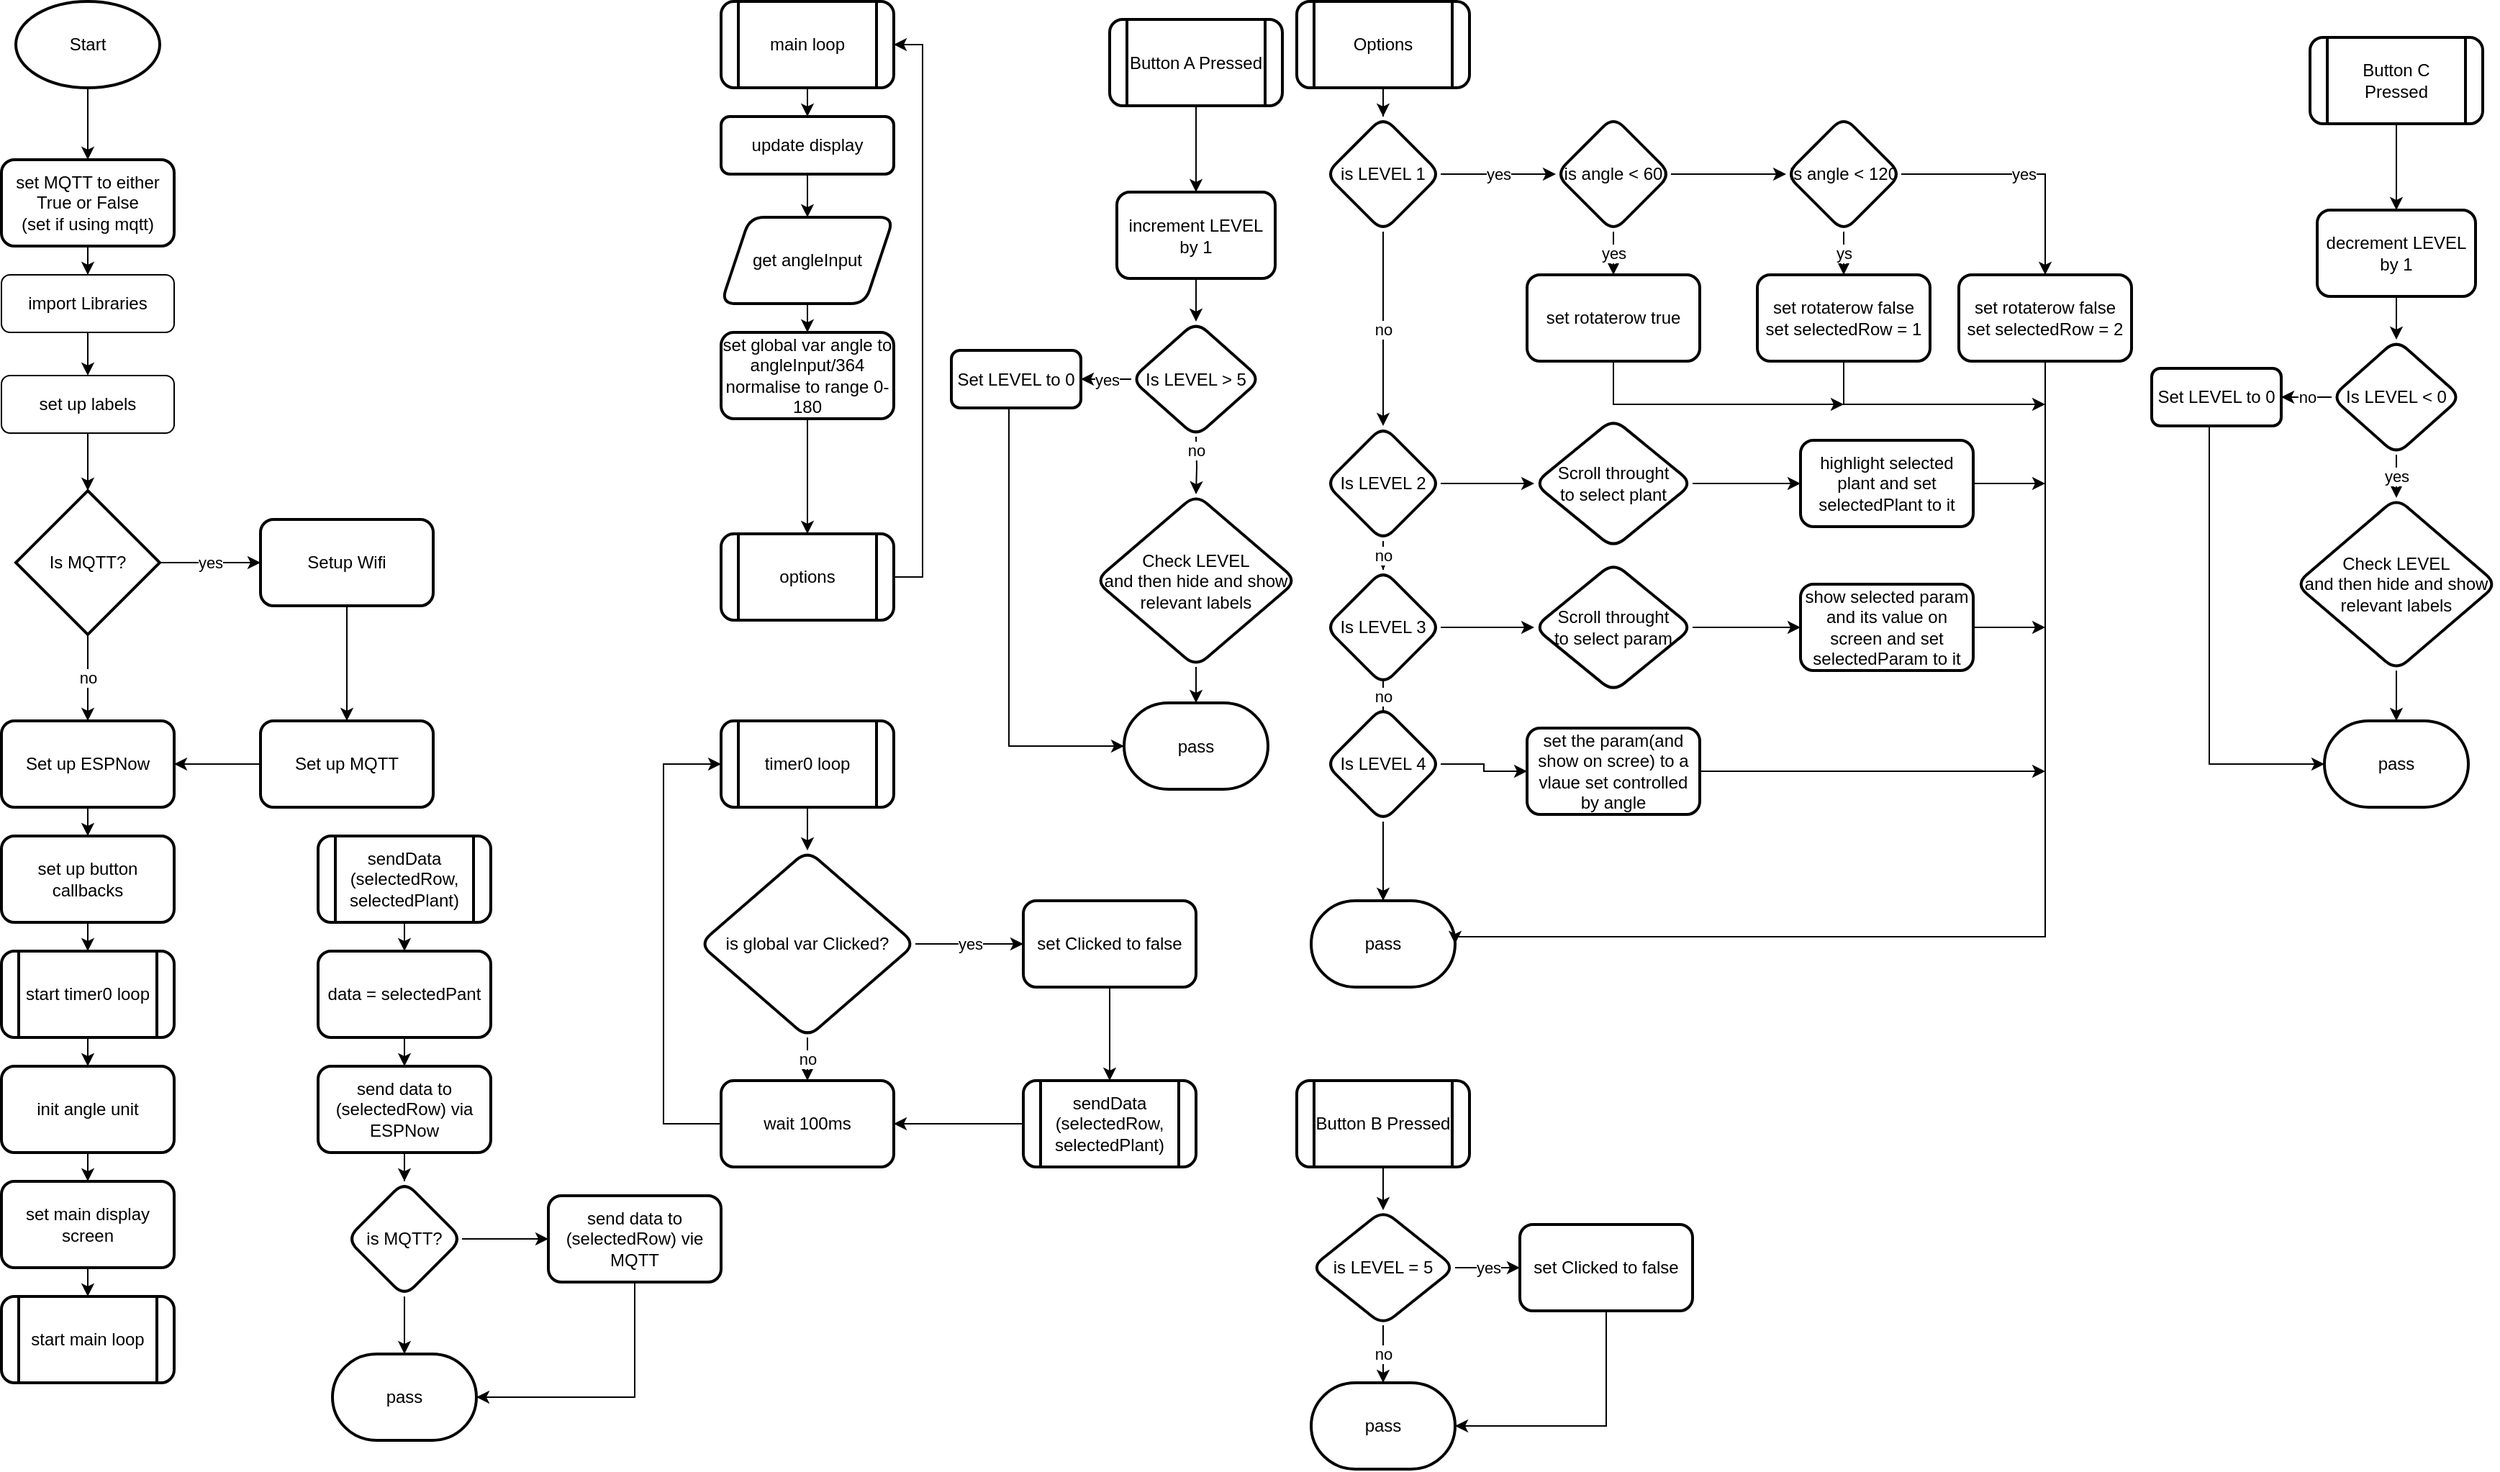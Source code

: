 <mxfile version="26.0.11" pages="4">
  <diagram id="C5RBs43oDa-KdzZeNtuy" name="Page-1">
    <mxGraphModel dx="1572" dy="910" grid="1" gridSize="10" guides="1" tooltips="1" connect="1" arrows="1" fold="1" page="1" pageScale="1" pageWidth="827" pageHeight="1169" math="0" shadow="0">
      <root>
        <mxCell id="WIyWlLk6GJQsqaUBKTNV-0" />
        <mxCell id="WIyWlLk6GJQsqaUBKTNV-1" parent="WIyWlLk6GJQsqaUBKTNV-0" />
        <mxCell id="Iz3MCZ-JaH1TO4KO5p-t-6" value="" style="edgeStyle=orthogonalEdgeStyle;rounded=0;orthogonalLoop=1;jettySize=auto;html=1;" parent="WIyWlLk6GJQsqaUBKTNV-1" source="WIyWlLk6GJQsqaUBKTNV-3" target="Iz3MCZ-JaH1TO4KO5p-t-5" edge="1">
          <mxGeometry relative="1" as="geometry" />
        </mxCell>
        <mxCell id="WIyWlLk6GJQsqaUBKTNV-3" value="import Libraries" style="rounded=1;whiteSpace=wrap;html=1;fontSize=12;glass=0;strokeWidth=1;shadow=0;" parent="WIyWlLk6GJQsqaUBKTNV-1" vertex="1">
          <mxGeometry x="160" y="210" width="120" height="40" as="geometry" />
        </mxCell>
        <mxCell id="Iz3MCZ-JaH1TO4KO5p-t-16" value="" style="edgeStyle=orthogonalEdgeStyle;rounded=0;orthogonalLoop=1;jettySize=auto;html=1;exitX=0.5;exitY=1;exitDx=0;exitDy=0;exitPerimeter=0;" parent="WIyWlLk6GJQsqaUBKTNV-1" source="Iz3MCZ-JaH1TO4KO5p-t-0" target="Iz3MCZ-JaH1TO4KO5p-t-15" edge="1">
          <mxGeometry relative="1" as="geometry">
            <mxPoint x="414" y="120" as="sourcePoint" />
          </mxGeometry>
        </mxCell>
        <mxCell id="Iz3MCZ-JaH1TO4KO5p-t-0" value="Start" style="strokeWidth=2;html=1;shape=mxgraph.flowchart.start_1;whiteSpace=wrap;" parent="WIyWlLk6GJQsqaUBKTNV-1" vertex="1">
          <mxGeometry x="170" y="20" width="100" height="60" as="geometry" />
        </mxCell>
        <mxCell id="Iz3MCZ-JaH1TO4KO5p-t-19" value="" style="edgeStyle=orthogonalEdgeStyle;rounded=0;orthogonalLoop=1;jettySize=auto;html=1;" parent="WIyWlLk6GJQsqaUBKTNV-1" source="Iz3MCZ-JaH1TO4KO5p-t-5" target="Iz3MCZ-JaH1TO4KO5p-t-18" edge="1">
          <mxGeometry relative="1" as="geometry" />
        </mxCell>
        <mxCell id="Iz3MCZ-JaH1TO4KO5p-t-5" value="set up labels" style="whiteSpace=wrap;html=1;rounded=1;glass=0;strokeWidth=1;shadow=0;" parent="WIyWlLk6GJQsqaUBKTNV-1" vertex="1">
          <mxGeometry x="160" y="280" width="120" height="40" as="geometry" />
        </mxCell>
        <mxCell id="Iz3MCZ-JaH1TO4KO5p-t-17" style="edgeStyle=orthogonalEdgeStyle;rounded=0;orthogonalLoop=1;jettySize=auto;html=1;entryX=0.5;entryY=0;entryDx=0;entryDy=0;" parent="WIyWlLk6GJQsqaUBKTNV-1" source="Iz3MCZ-JaH1TO4KO5p-t-15" target="WIyWlLk6GJQsqaUBKTNV-3" edge="1">
          <mxGeometry relative="1" as="geometry" />
        </mxCell>
        <mxCell id="Iz3MCZ-JaH1TO4KO5p-t-15" value="set MQTT to either True or False&lt;br&gt;(set if using mqtt)" style="rounded=1;whiteSpace=wrap;html=1;strokeWidth=2;" parent="WIyWlLk6GJQsqaUBKTNV-1" vertex="1">
          <mxGeometry x="160" y="130" width="120" height="60" as="geometry" />
        </mxCell>
        <mxCell id="Iz3MCZ-JaH1TO4KO5p-t-21" value="yes" style="edgeStyle=orthogonalEdgeStyle;rounded=0;orthogonalLoop=1;jettySize=auto;html=1;" parent="WIyWlLk6GJQsqaUBKTNV-1" source="Iz3MCZ-JaH1TO4KO5p-t-18" target="Iz3MCZ-JaH1TO4KO5p-t-20" edge="1">
          <mxGeometry relative="1" as="geometry" />
        </mxCell>
        <mxCell id="Iz3MCZ-JaH1TO4KO5p-t-25" value="no" style="edgeStyle=orthogonalEdgeStyle;rounded=0;orthogonalLoop=1;jettySize=auto;html=1;" parent="WIyWlLk6GJQsqaUBKTNV-1" source="Iz3MCZ-JaH1TO4KO5p-t-18" target="Iz3MCZ-JaH1TO4KO5p-t-24" edge="1">
          <mxGeometry relative="1" as="geometry" />
        </mxCell>
        <mxCell id="Iz3MCZ-JaH1TO4KO5p-t-18" value="Is MQTT?" style="strokeWidth=2;html=1;shape=mxgraph.flowchart.decision;whiteSpace=wrap;" parent="WIyWlLk6GJQsqaUBKTNV-1" vertex="1">
          <mxGeometry x="170" y="360" width="100" height="100" as="geometry" />
        </mxCell>
        <mxCell id="Iz3MCZ-JaH1TO4KO5p-t-23" value="" style="edgeStyle=orthogonalEdgeStyle;rounded=0;orthogonalLoop=1;jettySize=auto;html=1;" parent="WIyWlLk6GJQsqaUBKTNV-1" source="Iz3MCZ-JaH1TO4KO5p-t-20" target="Iz3MCZ-JaH1TO4KO5p-t-22" edge="1">
          <mxGeometry relative="1" as="geometry" />
        </mxCell>
        <mxCell id="Iz3MCZ-JaH1TO4KO5p-t-20" value="Setup Wifi" style="rounded=1;whiteSpace=wrap;html=1;strokeWidth=2;" parent="WIyWlLk6GJQsqaUBKTNV-1" vertex="1">
          <mxGeometry x="340" y="380" width="120" height="60" as="geometry" />
        </mxCell>
        <mxCell id="Iz3MCZ-JaH1TO4KO5p-t-26" value="" style="edgeStyle=orthogonalEdgeStyle;rounded=0;orthogonalLoop=1;jettySize=auto;html=1;" parent="WIyWlLk6GJQsqaUBKTNV-1" source="Iz3MCZ-JaH1TO4KO5p-t-22" target="Iz3MCZ-JaH1TO4KO5p-t-24" edge="1">
          <mxGeometry relative="1" as="geometry" />
        </mxCell>
        <mxCell id="Iz3MCZ-JaH1TO4KO5p-t-22" value="Set up MQTT" style="rounded=1;whiteSpace=wrap;html=1;strokeWidth=2;" parent="WIyWlLk6GJQsqaUBKTNV-1" vertex="1">
          <mxGeometry x="340" y="520" width="120" height="60" as="geometry" />
        </mxCell>
        <mxCell id="Iz3MCZ-JaH1TO4KO5p-t-28" value="" style="edgeStyle=orthogonalEdgeStyle;rounded=0;orthogonalLoop=1;jettySize=auto;html=1;" parent="WIyWlLk6GJQsqaUBKTNV-1" source="Iz3MCZ-JaH1TO4KO5p-t-24" target="Iz3MCZ-JaH1TO4KO5p-t-27" edge="1">
          <mxGeometry relative="1" as="geometry" />
        </mxCell>
        <mxCell id="Iz3MCZ-JaH1TO4KO5p-t-24" value="Set up ESPNow" style="rounded=1;whiteSpace=wrap;html=1;strokeWidth=2;" parent="WIyWlLk6GJQsqaUBKTNV-1" vertex="1">
          <mxGeometry x="160" y="520" width="120" height="60" as="geometry" />
        </mxCell>
        <mxCell id="Iz3MCZ-JaH1TO4KO5p-t-30" value="" style="edgeStyle=orthogonalEdgeStyle;rounded=0;orthogonalLoop=1;jettySize=auto;html=1;" parent="WIyWlLk6GJQsqaUBKTNV-1" source="Iz3MCZ-JaH1TO4KO5p-t-27" target="Iz3MCZ-JaH1TO4KO5p-t-29" edge="1">
          <mxGeometry relative="1" as="geometry" />
        </mxCell>
        <mxCell id="Iz3MCZ-JaH1TO4KO5p-t-27" value="set up button callbacks" style="rounded=1;whiteSpace=wrap;html=1;strokeWidth=2;" parent="WIyWlLk6GJQsqaUBKTNV-1" vertex="1">
          <mxGeometry x="160" y="600" width="120" height="60" as="geometry" />
        </mxCell>
        <mxCell id="Iz3MCZ-JaH1TO4KO5p-t-32" value="" style="edgeStyle=orthogonalEdgeStyle;rounded=0;orthogonalLoop=1;jettySize=auto;html=1;" parent="WIyWlLk6GJQsqaUBKTNV-1" source="Iz3MCZ-JaH1TO4KO5p-t-29" target="Iz3MCZ-JaH1TO4KO5p-t-31" edge="1">
          <mxGeometry relative="1" as="geometry" />
        </mxCell>
        <mxCell id="Iz3MCZ-JaH1TO4KO5p-t-29" value="start timer0 loop" style="shape=process;whiteSpace=wrap;html=1;backgroundOutline=1;rounded=1;strokeWidth=2;" parent="WIyWlLk6GJQsqaUBKTNV-1" vertex="1">
          <mxGeometry x="160" y="680" width="120" height="60" as="geometry" />
        </mxCell>
        <mxCell id="Iz3MCZ-JaH1TO4KO5p-t-34" value="" style="edgeStyle=orthogonalEdgeStyle;rounded=0;orthogonalLoop=1;jettySize=auto;html=1;" parent="WIyWlLk6GJQsqaUBKTNV-1" source="Iz3MCZ-JaH1TO4KO5p-t-31" target="Iz3MCZ-JaH1TO4KO5p-t-33" edge="1">
          <mxGeometry relative="1" as="geometry" />
        </mxCell>
        <mxCell id="Iz3MCZ-JaH1TO4KO5p-t-31" value="init angle unit" style="rounded=1;whiteSpace=wrap;html=1;strokeWidth=2;" parent="WIyWlLk6GJQsqaUBKTNV-1" vertex="1">
          <mxGeometry x="160" y="760" width="120" height="60" as="geometry" />
        </mxCell>
        <mxCell id="Iz3MCZ-JaH1TO4KO5p-t-36" value="" style="edgeStyle=orthogonalEdgeStyle;rounded=0;orthogonalLoop=1;jettySize=auto;html=1;" parent="WIyWlLk6GJQsqaUBKTNV-1" source="Iz3MCZ-JaH1TO4KO5p-t-33" target="Iz3MCZ-JaH1TO4KO5p-t-35" edge="1">
          <mxGeometry relative="1" as="geometry" />
        </mxCell>
        <mxCell id="Iz3MCZ-JaH1TO4KO5p-t-33" value="set main display screen" style="whiteSpace=wrap;html=1;rounded=1;strokeWidth=2;" parent="WIyWlLk6GJQsqaUBKTNV-1" vertex="1">
          <mxGeometry x="160" y="840" width="120" height="60" as="geometry" />
        </mxCell>
        <mxCell id="Iz3MCZ-JaH1TO4KO5p-t-35" value="start main loop" style="shape=process;whiteSpace=wrap;html=1;backgroundOutline=1;rounded=1;strokeWidth=2;" parent="WIyWlLk6GJQsqaUBKTNV-1" vertex="1">
          <mxGeometry x="160" y="920" width="120" height="60" as="geometry" />
        </mxCell>
        <mxCell id="Iz3MCZ-JaH1TO4KO5p-t-42" value="" style="edgeStyle=orthogonalEdgeStyle;rounded=0;orthogonalLoop=1;jettySize=auto;html=1;" parent="WIyWlLk6GJQsqaUBKTNV-1" source="Iz3MCZ-JaH1TO4KO5p-t-38" target="Iz3MCZ-JaH1TO4KO5p-t-41" edge="1">
          <mxGeometry relative="1" as="geometry" />
        </mxCell>
        <mxCell id="Iz3MCZ-JaH1TO4KO5p-t-38" value="main loop" style="shape=process;whiteSpace=wrap;html=1;backgroundOutline=1;rounded=1;strokeWidth=2;" parent="WIyWlLk6GJQsqaUBKTNV-1" vertex="1">
          <mxGeometry x="660" y="20" width="120" height="60" as="geometry" />
        </mxCell>
        <mxCell id="Iz3MCZ-JaH1TO4KO5p-t-46" value="" style="edgeStyle=orthogonalEdgeStyle;rounded=0;orthogonalLoop=1;jettySize=auto;html=1;" parent="WIyWlLk6GJQsqaUBKTNV-1" source="Iz3MCZ-JaH1TO4KO5p-t-41" target="Iz3MCZ-JaH1TO4KO5p-t-45" edge="1">
          <mxGeometry relative="1" as="geometry" />
        </mxCell>
        <mxCell id="Iz3MCZ-JaH1TO4KO5p-t-41" value="update display" style="rounded=1;whiteSpace=wrap;html=1;strokeWidth=2;" parent="WIyWlLk6GJQsqaUBKTNV-1" vertex="1">
          <mxGeometry x="660" y="100" width="120" height="40" as="geometry" />
        </mxCell>
        <mxCell id="Iz3MCZ-JaH1TO4KO5p-t-48" value="" style="edgeStyle=orthogonalEdgeStyle;rounded=0;orthogonalLoop=1;jettySize=auto;html=1;" parent="WIyWlLk6GJQsqaUBKTNV-1" source="Iz3MCZ-JaH1TO4KO5p-t-45" target="Iz3MCZ-JaH1TO4KO5p-t-47" edge="1">
          <mxGeometry relative="1" as="geometry" />
        </mxCell>
        <mxCell id="Iz3MCZ-JaH1TO4KO5p-t-45" value="get angleInput" style="shape=parallelogram;perimeter=parallelogramPerimeter;whiteSpace=wrap;html=1;fixedSize=1;rounded=1;strokeWidth=2;" parent="WIyWlLk6GJQsqaUBKTNV-1" vertex="1">
          <mxGeometry x="660" y="170" width="120" height="60" as="geometry" />
        </mxCell>
        <mxCell id="Iz3MCZ-JaH1TO4KO5p-t-52" value="" style="edgeStyle=orthogonalEdgeStyle;rounded=0;orthogonalLoop=1;jettySize=auto;html=1;" parent="WIyWlLk6GJQsqaUBKTNV-1" source="Iz3MCZ-JaH1TO4KO5p-t-47" target="Iz3MCZ-JaH1TO4KO5p-t-51" edge="1">
          <mxGeometry relative="1" as="geometry" />
        </mxCell>
        <mxCell id="Iz3MCZ-JaH1TO4KO5p-t-47" value="&lt;div&gt;set global var angle to angleInput/364 &lt;br&gt;&lt;/div&gt;&lt;div&gt;normalise to range 0-180&lt;/div&gt;" style="whiteSpace=wrap;html=1;rounded=1;strokeWidth=2;" parent="WIyWlLk6GJQsqaUBKTNV-1" vertex="1">
          <mxGeometry x="660" y="250" width="120" height="60" as="geometry" />
        </mxCell>
        <mxCell id="Iz3MCZ-JaH1TO4KO5p-t-53" style="edgeStyle=orthogonalEdgeStyle;rounded=0;orthogonalLoop=1;jettySize=auto;html=1;entryX=1;entryY=0.5;entryDx=0;entryDy=0;" parent="WIyWlLk6GJQsqaUBKTNV-1" source="Iz3MCZ-JaH1TO4KO5p-t-51" target="Iz3MCZ-JaH1TO4KO5p-t-38" edge="1">
          <mxGeometry relative="1" as="geometry">
            <Array as="points">
              <mxPoint x="800" y="420" />
              <mxPoint x="800" y="50" />
            </Array>
          </mxGeometry>
        </mxCell>
        <mxCell id="Iz3MCZ-JaH1TO4KO5p-t-51" value="options" style="shape=process;whiteSpace=wrap;html=1;backgroundOutline=1;rounded=1;strokeWidth=2;" parent="WIyWlLk6GJQsqaUBKTNV-1" vertex="1">
          <mxGeometry x="660" y="390" width="120" height="60" as="geometry" />
        </mxCell>
        <mxCell id="Iz3MCZ-JaH1TO4KO5p-t-57" value="" style="edgeStyle=orthogonalEdgeStyle;rounded=0;orthogonalLoop=1;jettySize=auto;html=1;" parent="WIyWlLk6GJQsqaUBKTNV-1" source="Iz3MCZ-JaH1TO4KO5p-t-55" target="Iz3MCZ-JaH1TO4KO5p-t-56" edge="1">
          <mxGeometry relative="1" as="geometry" />
        </mxCell>
        <mxCell id="Iz3MCZ-JaH1TO4KO5p-t-55" value="timer0 loop" style="shape=process;whiteSpace=wrap;html=1;backgroundOutline=1;rounded=1;strokeWidth=2;" parent="WIyWlLk6GJQsqaUBKTNV-1" vertex="1">
          <mxGeometry x="660" y="520" width="120" height="60" as="geometry" />
        </mxCell>
        <mxCell id="Iz3MCZ-JaH1TO4KO5p-t-59" value="no" style="edgeStyle=orthogonalEdgeStyle;rounded=0;orthogonalLoop=1;jettySize=auto;html=1;" parent="WIyWlLk6GJQsqaUBKTNV-1" source="Iz3MCZ-JaH1TO4KO5p-t-56" target="Iz3MCZ-JaH1TO4KO5p-t-58" edge="1">
          <mxGeometry relative="1" as="geometry" />
        </mxCell>
        <mxCell id="Iz3MCZ-JaH1TO4KO5p-t-62" value="yes" style="edgeStyle=orthogonalEdgeStyle;rounded=0;orthogonalLoop=1;jettySize=auto;html=1;" parent="WIyWlLk6GJQsqaUBKTNV-1" source="Iz3MCZ-JaH1TO4KO5p-t-56" target="Iz3MCZ-JaH1TO4KO5p-t-61" edge="1">
          <mxGeometry relative="1" as="geometry" />
        </mxCell>
        <mxCell id="Iz3MCZ-JaH1TO4KO5p-t-56" value="is global var Clicked?" style="rhombus;whiteSpace=wrap;html=1;rounded=1;strokeWidth=2;" parent="WIyWlLk6GJQsqaUBKTNV-1" vertex="1">
          <mxGeometry x="645" y="610" width="150" height="130" as="geometry" />
        </mxCell>
        <mxCell id="Iz3MCZ-JaH1TO4KO5p-t-58" value="wait 100ms" style="whiteSpace=wrap;html=1;rounded=1;strokeWidth=2;" parent="WIyWlLk6GJQsqaUBKTNV-1" vertex="1">
          <mxGeometry x="660" y="770" width="120" height="60" as="geometry" />
        </mxCell>
        <mxCell id="Iz3MCZ-JaH1TO4KO5p-t-60" style="edgeStyle=orthogonalEdgeStyle;rounded=0;orthogonalLoop=1;jettySize=auto;html=1;entryX=0;entryY=0.5;entryDx=0;entryDy=0;" parent="WIyWlLk6GJQsqaUBKTNV-1" source="Iz3MCZ-JaH1TO4KO5p-t-58" target="Iz3MCZ-JaH1TO4KO5p-t-55" edge="1">
          <mxGeometry relative="1" as="geometry">
            <mxPoint x="640" y="490" as="targetPoint" />
            <Array as="points">
              <mxPoint x="620" y="800" />
              <mxPoint x="620" y="550" />
            </Array>
          </mxGeometry>
        </mxCell>
        <mxCell id="Iz3MCZ-JaH1TO4KO5p-t-66" value="" style="edgeStyle=orthogonalEdgeStyle;rounded=0;orthogonalLoop=1;jettySize=auto;html=1;" parent="WIyWlLk6GJQsqaUBKTNV-1" source="Iz3MCZ-JaH1TO4KO5p-t-61" target="Iz3MCZ-JaH1TO4KO5p-t-65" edge="1">
          <mxGeometry relative="1" as="geometry" />
        </mxCell>
        <mxCell id="Iz3MCZ-JaH1TO4KO5p-t-61" value="set Clicked to false" style="whiteSpace=wrap;html=1;rounded=1;strokeWidth=2;" parent="WIyWlLk6GJQsqaUBKTNV-1" vertex="1">
          <mxGeometry x="870" y="645" width="120" height="60" as="geometry" />
        </mxCell>
        <mxCell id="Iz3MCZ-JaH1TO4KO5p-t-67" value="" style="edgeStyle=orthogonalEdgeStyle;rounded=0;orthogonalLoop=1;jettySize=auto;html=1;" parent="WIyWlLk6GJQsqaUBKTNV-1" source="Iz3MCZ-JaH1TO4KO5p-t-65" target="Iz3MCZ-JaH1TO4KO5p-t-58" edge="1">
          <mxGeometry relative="1" as="geometry" />
        </mxCell>
        <mxCell id="Iz3MCZ-JaH1TO4KO5p-t-65" value="sendData&lt;br&gt;(selectedRow, selectedPlant)" style="shape=process;whiteSpace=wrap;html=1;backgroundOutline=1;rounded=1;strokeWidth=2;" parent="WIyWlLk6GJQsqaUBKTNV-1" vertex="1">
          <mxGeometry x="870" y="770" width="120" height="60" as="geometry" />
        </mxCell>
        <mxCell id="Iz3MCZ-JaH1TO4KO5p-t-73" value="" style="edgeStyle=orthogonalEdgeStyle;rounded=0;orthogonalLoop=1;jettySize=auto;html=1;" parent="WIyWlLk6GJQsqaUBKTNV-1" source="Iz3MCZ-JaH1TO4KO5p-t-69" target="Iz3MCZ-JaH1TO4KO5p-t-72" edge="1">
          <mxGeometry relative="1" as="geometry" />
        </mxCell>
        <mxCell id="Iz3MCZ-JaH1TO4KO5p-t-69" value="sendData&lt;br&gt;(selectedRow, selectedPlant)" style="shape=process;whiteSpace=wrap;html=1;backgroundOutline=1;rounded=1;strokeWidth=2;" parent="WIyWlLk6GJQsqaUBKTNV-1" vertex="1">
          <mxGeometry x="380" y="600" width="120" height="60" as="geometry" />
        </mxCell>
        <mxCell id="Iz3MCZ-JaH1TO4KO5p-t-77" value="" style="edgeStyle=orthogonalEdgeStyle;rounded=0;orthogonalLoop=1;jettySize=auto;html=1;" parent="WIyWlLk6GJQsqaUBKTNV-1" source="Iz3MCZ-JaH1TO4KO5p-t-70" target="Iz3MCZ-JaH1TO4KO5p-t-76" edge="1">
          <mxGeometry relative="1" as="geometry" />
        </mxCell>
        <mxCell id="Iz3MCZ-JaH1TO4KO5p-t-70" value="send data  to (selectedRow) via ESPNow" style="rounded=1;whiteSpace=wrap;html=1;strokeWidth=2;" parent="WIyWlLk6GJQsqaUBKTNV-1" vertex="1">
          <mxGeometry x="380" y="760" width="120" height="60" as="geometry" />
        </mxCell>
        <mxCell id="Iz3MCZ-JaH1TO4KO5p-t-74" value="" style="edgeStyle=orthogonalEdgeStyle;rounded=0;orthogonalLoop=1;jettySize=auto;html=1;" parent="WIyWlLk6GJQsqaUBKTNV-1" source="Iz3MCZ-JaH1TO4KO5p-t-72" target="Iz3MCZ-JaH1TO4KO5p-t-70" edge="1">
          <mxGeometry relative="1" as="geometry" />
        </mxCell>
        <mxCell id="Iz3MCZ-JaH1TO4KO5p-t-72" value="data = selectedPant" style="rounded=1;whiteSpace=wrap;html=1;strokeWidth=2;" parent="WIyWlLk6GJQsqaUBKTNV-1" vertex="1">
          <mxGeometry x="380" y="680" width="120" height="60" as="geometry" />
        </mxCell>
        <mxCell id="Iz3MCZ-JaH1TO4KO5p-t-79" value="" style="edgeStyle=orthogonalEdgeStyle;rounded=0;orthogonalLoop=1;jettySize=auto;html=1;" parent="WIyWlLk6GJQsqaUBKTNV-1" source="Iz3MCZ-JaH1TO4KO5p-t-76" target="Iz3MCZ-JaH1TO4KO5p-t-78" edge="1">
          <mxGeometry relative="1" as="geometry" />
        </mxCell>
        <mxCell id="Iz3MCZ-JaH1TO4KO5p-t-81" value="" style="edgeStyle=orthogonalEdgeStyle;rounded=0;orthogonalLoop=1;jettySize=auto;html=1;" parent="WIyWlLk6GJQsqaUBKTNV-1" source="Iz3MCZ-JaH1TO4KO5p-t-76" target="Iz3MCZ-JaH1TO4KO5p-t-80" edge="1">
          <mxGeometry relative="1" as="geometry" />
        </mxCell>
        <mxCell id="Iz3MCZ-JaH1TO4KO5p-t-76" value="is MQTT?" style="rhombus;whiteSpace=wrap;html=1;rounded=1;strokeWidth=2;" parent="WIyWlLk6GJQsqaUBKTNV-1" vertex="1">
          <mxGeometry x="400" y="840" width="80" height="80" as="geometry" />
        </mxCell>
        <mxCell id="Iz3MCZ-JaH1TO4KO5p-t-78" value="pass" style="strokeWidth=2;html=1;shape=mxgraph.flowchart.terminator;whiteSpace=wrap;" parent="WIyWlLk6GJQsqaUBKTNV-1" vertex="1">
          <mxGeometry x="390" y="960" width="100" height="60" as="geometry" />
        </mxCell>
        <mxCell id="Iz3MCZ-JaH1TO4KO5p-t-80" value="send data to (selectedRow) vie MQTT" style="whiteSpace=wrap;html=1;rounded=1;strokeWidth=2;" parent="WIyWlLk6GJQsqaUBKTNV-1" vertex="1">
          <mxGeometry x="540" y="850" width="120" height="60" as="geometry" />
        </mxCell>
        <mxCell id="Iz3MCZ-JaH1TO4KO5p-t-82" style="edgeStyle=orthogonalEdgeStyle;rounded=0;orthogonalLoop=1;jettySize=auto;html=1;entryX=1;entryY=0.5;entryDx=0;entryDy=0;entryPerimeter=0;" parent="WIyWlLk6GJQsqaUBKTNV-1" source="Iz3MCZ-JaH1TO4KO5p-t-80" target="Iz3MCZ-JaH1TO4KO5p-t-78" edge="1">
          <mxGeometry relative="1" as="geometry">
            <Array as="points">
              <mxPoint x="600" y="990" />
            </Array>
          </mxGeometry>
        </mxCell>
        <mxCell id="Iz3MCZ-JaH1TO4KO5p-t-88" value="" style="edgeStyle=orthogonalEdgeStyle;rounded=0;orthogonalLoop=1;jettySize=auto;html=1;" parent="WIyWlLk6GJQsqaUBKTNV-1" source="Iz3MCZ-JaH1TO4KO5p-t-84" target="Iz3MCZ-JaH1TO4KO5p-t-87" edge="1">
          <mxGeometry relative="1" as="geometry" />
        </mxCell>
        <mxCell id="Iz3MCZ-JaH1TO4KO5p-t-84" value="Options" style="shape=process;whiteSpace=wrap;html=1;backgroundOutline=1;rounded=1;strokeWidth=2;" parent="WIyWlLk6GJQsqaUBKTNV-1" vertex="1">
          <mxGeometry x="1060" y="20" width="120" height="60" as="geometry" />
        </mxCell>
        <mxCell id="Iz3MCZ-JaH1TO4KO5p-t-90" value="no" style="edgeStyle=orthogonalEdgeStyle;rounded=0;orthogonalLoop=1;jettySize=auto;html=1;" parent="WIyWlLk6GJQsqaUBKTNV-1" source="Iz3MCZ-JaH1TO4KO5p-t-87" target="Iz3MCZ-JaH1TO4KO5p-t-89" edge="1">
          <mxGeometry relative="1" as="geometry" />
        </mxCell>
        <mxCell id="Iz3MCZ-JaH1TO4KO5p-t-96" value="yes" style="edgeStyle=orthogonalEdgeStyle;rounded=0;orthogonalLoop=1;jettySize=auto;html=1;" parent="WIyWlLk6GJQsqaUBKTNV-1" source="Iz3MCZ-JaH1TO4KO5p-t-87" target="Iz3MCZ-JaH1TO4KO5p-t-95" edge="1">
          <mxGeometry relative="1" as="geometry" />
        </mxCell>
        <mxCell id="Iz3MCZ-JaH1TO4KO5p-t-87" value="is LEVEL 1" style="rhombus;whiteSpace=wrap;html=1;rounded=1;strokeWidth=2;" parent="WIyWlLk6GJQsqaUBKTNV-1" vertex="1">
          <mxGeometry x="1080" y="100" width="80" height="80" as="geometry" />
        </mxCell>
        <mxCell id="Iz3MCZ-JaH1TO4KO5p-t-92" value="no" style="edgeStyle=orthogonalEdgeStyle;rounded=0;orthogonalLoop=1;jettySize=auto;html=1;" parent="WIyWlLk6GJQsqaUBKTNV-1" source="Iz3MCZ-JaH1TO4KO5p-t-89" target="Iz3MCZ-JaH1TO4KO5p-t-91" edge="1">
          <mxGeometry relative="1" as="geometry" />
        </mxCell>
        <mxCell id="Iz3MCZ-JaH1TO4KO5p-t-115" value="" style="edgeStyle=orthogonalEdgeStyle;rounded=0;orthogonalLoop=1;jettySize=auto;html=1;" parent="WIyWlLk6GJQsqaUBKTNV-1" source="Iz3MCZ-JaH1TO4KO5p-t-89" target="Iz3MCZ-JaH1TO4KO5p-t-114" edge="1">
          <mxGeometry relative="1" as="geometry" />
        </mxCell>
        <mxCell id="Iz3MCZ-JaH1TO4KO5p-t-89" value="Is LEVEL 2" style="rhombus;whiteSpace=wrap;html=1;rounded=1;strokeWidth=2;" parent="WIyWlLk6GJQsqaUBKTNV-1" vertex="1">
          <mxGeometry x="1080" y="315" width="80" height="80" as="geometry" />
        </mxCell>
        <mxCell id="Iz3MCZ-JaH1TO4KO5p-t-94" value="no" style="edgeStyle=orthogonalEdgeStyle;rounded=0;orthogonalLoop=1;jettySize=auto;html=1;" parent="WIyWlLk6GJQsqaUBKTNV-1" source="Iz3MCZ-JaH1TO4KO5p-t-91" target="Iz3MCZ-JaH1TO4KO5p-t-93" edge="1">
          <mxGeometry relative="1" as="geometry" />
        </mxCell>
        <mxCell id="Iz3MCZ-JaH1TO4KO5p-t-121" value="" style="edgeStyle=orthogonalEdgeStyle;rounded=0;orthogonalLoop=1;jettySize=auto;html=1;" parent="WIyWlLk6GJQsqaUBKTNV-1" source="Iz3MCZ-JaH1TO4KO5p-t-91" target="Iz3MCZ-JaH1TO4KO5p-t-120" edge="1">
          <mxGeometry relative="1" as="geometry" />
        </mxCell>
        <mxCell id="Iz3MCZ-JaH1TO4KO5p-t-91" value="Is LEVEL 3" style="rhombus;whiteSpace=wrap;html=1;rounded=1;strokeWidth=2;" parent="WIyWlLk6GJQsqaUBKTNV-1" vertex="1">
          <mxGeometry x="1080" y="415" width="80" height="80" as="geometry" />
        </mxCell>
        <mxCell id="Iz3MCZ-JaH1TO4KO5p-t-110" value="" style="edgeStyle=orthogonalEdgeStyle;rounded=0;orthogonalLoop=1;jettySize=auto;html=1;" parent="WIyWlLk6GJQsqaUBKTNV-1" source="Iz3MCZ-JaH1TO4KO5p-t-93" target="Iz3MCZ-JaH1TO4KO5p-t-109" edge="1">
          <mxGeometry relative="1" as="geometry" />
        </mxCell>
        <mxCell id="Iz3MCZ-JaH1TO4KO5p-t-128" value="" style="edgeStyle=orthogonalEdgeStyle;rounded=0;orthogonalLoop=1;jettySize=auto;html=1;" parent="WIyWlLk6GJQsqaUBKTNV-1" source="Iz3MCZ-JaH1TO4KO5p-t-93" target="Iz3MCZ-JaH1TO4KO5p-t-127" edge="1">
          <mxGeometry relative="1" as="geometry" />
        </mxCell>
        <mxCell id="Iz3MCZ-JaH1TO4KO5p-t-93" value="Is LEVEL 4" style="rhombus;whiteSpace=wrap;html=1;rounded=1;strokeWidth=2;" parent="WIyWlLk6GJQsqaUBKTNV-1" vertex="1">
          <mxGeometry x="1080" y="510" width="80" height="80" as="geometry" />
        </mxCell>
        <mxCell id="Iz3MCZ-JaH1TO4KO5p-t-98" value="yes" style="edgeStyle=orthogonalEdgeStyle;rounded=0;orthogonalLoop=1;jettySize=auto;html=1;" parent="WIyWlLk6GJQsqaUBKTNV-1" source="Iz3MCZ-JaH1TO4KO5p-t-95" target="Iz3MCZ-JaH1TO4KO5p-t-97" edge="1">
          <mxGeometry relative="1" as="geometry" />
        </mxCell>
        <mxCell id="Iz3MCZ-JaH1TO4KO5p-t-100" value="" style="edgeStyle=orthogonalEdgeStyle;rounded=0;orthogonalLoop=1;jettySize=auto;html=1;" parent="WIyWlLk6GJQsqaUBKTNV-1" source="Iz3MCZ-JaH1TO4KO5p-t-95" target="Iz3MCZ-JaH1TO4KO5p-t-99" edge="1">
          <mxGeometry relative="1" as="geometry" />
        </mxCell>
        <mxCell id="Iz3MCZ-JaH1TO4KO5p-t-95" value="is angle &amp;lt; 60" style="rhombus;whiteSpace=wrap;html=1;rounded=1;strokeWidth=2;" parent="WIyWlLk6GJQsqaUBKTNV-1" vertex="1">
          <mxGeometry x="1240" y="100" width="80" height="80" as="geometry" />
        </mxCell>
        <mxCell id="Iz3MCZ-JaH1TO4KO5p-t-113" style="edgeStyle=orthogonalEdgeStyle;rounded=0;orthogonalLoop=1;jettySize=auto;html=1;" parent="WIyWlLk6GJQsqaUBKTNV-1" edge="1">
          <mxGeometry relative="1" as="geometry">
            <mxPoint x="1440" y="300" as="targetPoint" />
            <mxPoint x="1280" y="270" as="sourcePoint" />
            <Array as="points">
              <mxPoint x="1280" y="300" />
            </Array>
          </mxGeometry>
        </mxCell>
        <mxCell id="Iz3MCZ-JaH1TO4KO5p-t-97" value="set rotaterow true" style="rounded=1;whiteSpace=wrap;html=1;strokeWidth=2;" parent="WIyWlLk6GJQsqaUBKTNV-1" vertex="1">
          <mxGeometry x="1220" y="210" width="120" height="60" as="geometry" />
        </mxCell>
        <mxCell id="Iz3MCZ-JaH1TO4KO5p-t-104" value="ys" style="edgeStyle=orthogonalEdgeStyle;rounded=0;orthogonalLoop=1;jettySize=auto;html=1;" parent="WIyWlLk6GJQsqaUBKTNV-1" source="Iz3MCZ-JaH1TO4KO5p-t-99" target="Iz3MCZ-JaH1TO4KO5p-t-103" edge="1">
          <mxGeometry relative="1" as="geometry" />
        </mxCell>
        <mxCell id="Iz3MCZ-JaH1TO4KO5p-t-108" value="yes" style="edgeStyle=orthogonalEdgeStyle;rounded=0;orthogonalLoop=1;jettySize=auto;html=1;" parent="WIyWlLk6GJQsqaUBKTNV-1" source="Iz3MCZ-JaH1TO4KO5p-t-99" target="Iz3MCZ-JaH1TO4KO5p-t-107" edge="1">
          <mxGeometry relative="1" as="geometry" />
        </mxCell>
        <mxCell id="Iz3MCZ-JaH1TO4KO5p-t-99" value="is angle &amp;lt; 120" style="rhombus;whiteSpace=wrap;html=1;rounded=1;strokeWidth=2;" parent="WIyWlLk6GJQsqaUBKTNV-1" vertex="1">
          <mxGeometry x="1400" y="100" width="80" height="80" as="geometry" />
        </mxCell>
        <mxCell id="Iz3MCZ-JaH1TO4KO5p-t-112" style="edgeStyle=orthogonalEdgeStyle;rounded=0;orthogonalLoop=1;jettySize=auto;html=1;" parent="WIyWlLk6GJQsqaUBKTNV-1" source="Iz3MCZ-JaH1TO4KO5p-t-103" edge="1">
          <mxGeometry relative="1" as="geometry">
            <mxPoint x="1580" y="300" as="targetPoint" />
            <Array as="points">
              <mxPoint x="1440" y="300" />
            </Array>
          </mxGeometry>
        </mxCell>
        <mxCell id="Iz3MCZ-JaH1TO4KO5p-t-103" value="&lt;div&gt;set rotaterow false&lt;/div&gt;&lt;div&gt;set selectedRow = 1&lt;/div&gt;" style="whiteSpace=wrap;html=1;rounded=1;strokeWidth=2;" parent="WIyWlLk6GJQsqaUBKTNV-1" vertex="1">
          <mxGeometry x="1380" y="210" width="120" height="60" as="geometry" />
        </mxCell>
        <mxCell id="Iz3MCZ-JaH1TO4KO5p-t-107" value="&lt;div&gt;set rotaterow false&lt;/div&gt;&lt;div&gt;set selectedRow = 2&lt;/div&gt;" style="whiteSpace=wrap;html=1;rounded=1;strokeWidth=2;" parent="WIyWlLk6GJQsqaUBKTNV-1" vertex="1">
          <mxGeometry x="1520" y="210" width="120" height="60" as="geometry" />
        </mxCell>
        <mxCell id="Iz3MCZ-JaH1TO4KO5p-t-109" value="pass" style="strokeWidth=2;html=1;shape=mxgraph.flowchart.terminator;whiteSpace=wrap;" parent="WIyWlLk6GJQsqaUBKTNV-1" vertex="1">
          <mxGeometry x="1070" y="645" width="100" height="60" as="geometry" />
        </mxCell>
        <mxCell id="Iz3MCZ-JaH1TO4KO5p-t-111" style="edgeStyle=orthogonalEdgeStyle;rounded=0;orthogonalLoop=1;jettySize=auto;html=1;entryX=1;entryY=0.5;entryDx=0;entryDy=0;entryPerimeter=0;" parent="WIyWlLk6GJQsqaUBKTNV-1" source="Iz3MCZ-JaH1TO4KO5p-t-107" target="Iz3MCZ-JaH1TO4KO5p-t-109" edge="1">
          <mxGeometry relative="1" as="geometry">
            <Array as="points">
              <mxPoint x="1580" y="670" />
              <mxPoint x="1170" y="670" />
            </Array>
          </mxGeometry>
        </mxCell>
        <mxCell id="Iz3MCZ-JaH1TO4KO5p-t-117" value="" style="edgeStyle=orthogonalEdgeStyle;rounded=0;orthogonalLoop=1;jettySize=auto;html=1;" parent="WIyWlLk6GJQsqaUBKTNV-1" source="Iz3MCZ-JaH1TO4KO5p-t-114" target="Iz3MCZ-JaH1TO4KO5p-t-116" edge="1">
          <mxGeometry relative="1" as="geometry" />
        </mxCell>
        <mxCell id="Iz3MCZ-JaH1TO4KO5p-t-114" value="&lt;div&gt;Scroll throught&lt;/div&gt;&lt;div&gt;to select plant&lt;/div&gt;" style="rhombus;whiteSpace=wrap;html=1;rounded=1;strokeWidth=2;" parent="WIyWlLk6GJQsqaUBKTNV-1" vertex="1">
          <mxGeometry x="1225" y="310" width="110" height="90" as="geometry" />
        </mxCell>
        <mxCell id="Iz3MCZ-JaH1TO4KO5p-t-118" style="edgeStyle=orthogonalEdgeStyle;rounded=0;orthogonalLoop=1;jettySize=auto;html=1;" parent="WIyWlLk6GJQsqaUBKTNV-1" source="Iz3MCZ-JaH1TO4KO5p-t-116" edge="1">
          <mxGeometry relative="1" as="geometry">
            <mxPoint x="1580" y="355" as="targetPoint" />
          </mxGeometry>
        </mxCell>
        <mxCell id="Iz3MCZ-JaH1TO4KO5p-t-116" value="highlight selected plant and set selectedPlant to it" style="whiteSpace=wrap;html=1;rounded=1;strokeWidth=2;" parent="WIyWlLk6GJQsqaUBKTNV-1" vertex="1">
          <mxGeometry x="1410" y="325" width="120" height="60" as="geometry" />
        </mxCell>
        <mxCell id="Iz3MCZ-JaH1TO4KO5p-t-123" value="" style="edgeStyle=orthogonalEdgeStyle;rounded=0;orthogonalLoop=1;jettySize=auto;html=1;" parent="WIyWlLk6GJQsqaUBKTNV-1" source="Iz3MCZ-JaH1TO4KO5p-t-120" target="Iz3MCZ-JaH1TO4KO5p-t-122" edge="1">
          <mxGeometry relative="1" as="geometry" />
        </mxCell>
        <mxCell id="Iz3MCZ-JaH1TO4KO5p-t-120" value="&lt;div&gt;Scroll throught&lt;/div&gt;&lt;div&gt;to select param&lt;/div&gt;" style="rhombus;whiteSpace=wrap;html=1;rounded=1;strokeWidth=2;" parent="WIyWlLk6GJQsqaUBKTNV-1" vertex="1">
          <mxGeometry x="1225" y="410" width="110" height="90" as="geometry" />
        </mxCell>
        <mxCell id="Iz3MCZ-JaH1TO4KO5p-t-124" style="edgeStyle=orthogonalEdgeStyle;rounded=0;orthogonalLoop=1;jettySize=auto;html=1;" parent="WIyWlLk6GJQsqaUBKTNV-1" source="Iz3MCZ-JaH1TO4KO5p-t-122" edge="1">
          <mxGeometry relative="1" as="geometry">
            <mxPoint x="1580" y="455.0" as="targetPoint" />
          </mxGeometry>
        </mxCell>
        <mxCell id="Iz3MCZ-JaH1TO4KO5p-t-122" value="show selected param and its value on screen and set selectedParam to it" style="whiteSpace=wrap;html=1;rounded=1;strokeWidth=2;" parent="WIyWlLk6GJQsqaUBKTNV-1" vertex="1">
          <mxGeometry x="1410" y="425" width="120" height="60" as="geometry" />
        </mxCell>
        <mxCell id="Iz3MCZ-JaH1TO4KO5p-t-129" style="edgeStyle=orthogonalEdgeStyle;rounded=0;orthogonalLoop=1;jettySize=auto;html=1;" parent="WIyWlLk6GJQsqaUBKTNV-1" source="Iz3MCZ-JaH1TO4KO5p-t-127" edge="1">
          <mxGeometry relative="1" as="geometry">
            <mxPoint x="1580" y="555" as="targetPoint" />
          </mxGeometry>
        </mxCell>
        <mxCell id="Iz3MCZ-JaH1TO4KO5p-t-127" value="set the param(and show on scree) to a vlaue set controlled by angle" style="whiteSpace=wrap;html=1;rounded=1;strokeWidth=2;" parent="WIyWlLk6GJQsqaUBKTNV-1" vertex="1">
          <mxGeometry x="1220" y="525" width="120" height="60" as="geometry" />
        </mxCell>
        <mxCell id="JbwMrnyFtsRmbbGRuUL1-16" value="" style="edgeStyle=orthogonalEdgeStyle;rounded=0;orthogonalLoop=1;jettySize=auto;html=1;" parent="WIyWlLk6GJQsqaUBKTNV-1" source="JbwMrnyFtsRmbbGRuUL1-14" target="JbwMrnyFtsRmbbGRuUL1-15" edge="1">
          <mxGeometry relative="1" as="geometry" />
        </mxCell>
        <mxCell id="JbwMrnyFtsRmbbGRuUL1-14" value="Button B Pressed" style="shape=process;whiteSpace=wrap;html=1;backgroundOutline=1;rounded=1;strokeWidth=2;" parent="WIyWlLk6GJQsqaUBKTNV-1" vertex="1">
          <mxGeometry x="1060" y="770" width="120" height="60" as="geometry" />
        </mxCell>
        <mxCell id="JbwMrnyFtsRmbbGRuUL1-20" value="yes" style="edgeStyle=orthogonalEdgeStyle;rounded=0;orthogonalLoop=1;jettySize=auto;html=1;" parent="WIyWlLk6GJQsqaUBKTNV-1" source="JbwMrnyFtsRmbbGRuUL1-15" target="JbwMrnyFtsRmbbGRuUL1-19" edge="1">
          <mxGeometry relative="1" as="geometry" />
        </mxCell>
        <mxCell id="JbwMrnyFtsRmbbGRuUL1-22" value="no" style="edgeStyle=orthogonalEdgeStyle;rounded=0;orthogonalLoop=1;jettySize=auto;html=1;" parent="WIyWlLk6GJQsqaUBKTNV-1" source="JbwMrnyFtsRmbbGRuUL1-15" target="JbwMrnyFtsRmbbGRuUL1-21" edge="1">
          <mxGeometry relative="1" as="geometry" />
        </mxCell>
        <mxCell id="JbwMrnyFtsRmbbGRuUL1-15" value="is LEVEL = 5" style="rhombus;whiteSpace=wrap;html=1;rounded=1;strokeWidth=2;" parent="WIyWlLk6GJQsqaUBKTNV-1" vertex="1">
          <mxGeometry x="1070" y="860" width="100" height="80" as="geometry" />
        </mxCell>
        <mxCell id="JbwMrnyFtsRmbbGRuUL1-19" value="set Clicked to false" style="whiteSpace=wrap;html=1;rounded=1;strokeWidth=2;" parent="WIyWlLk6GJQsqaUBKTNV-1" vertex="1">
          <mxGeometry x="1215" y="870" width="120" height="60" as="geometry" />
        </mxCell>
        <mxCell id="JbwMrnyFtsRmbbGRuUL1-21" value="pass" style="strokeWidth=2;html=1;shape=mxgraph.flowchart.terminator;whiteSpace=wrap;" parent="WIyWlLk6GJQsqaUBKTNV-1" vertex="1">
          <mxGeometry x="1070" y="980" width="100" height="60" as="geometry" />
        </mxCell>
        <mxCell id="JbwMrnyFtsRmbbGRuUL1-23" style="edgeStyle=orthogonalEdgeStyle;rounded=0;orthogonalLoop=1;jettySize=auto;html=1;entryX=1;entryY=0.5;entryDx=0;entryDy=0;entryPerimeter=0;" parent="WIyWlLk6GJQsqaUBKTNV-1" source="JbwMrnyFtsRmbbGRuUL1-19" target="JbwMrnyFtsRmbbGRuUL1-21" edge="1">
          <mxGeometry relative="1" as="geometry">
            <Array as="points">
              <mxPoint x="1275" y="1010" />
            </Array>
          </mxGeometry>
        </mxCell>
        <mxCell id="JbwMrnyFtsRmbbGRuUL1-43" value="" style="edgeStyle=orthogonalEdgeStyle;rounded=0;orthogonalLoop=1;jettySize=auto;html=1;" parent="WIyWlLk6GJQsqaUBKTNV-1" source="JbwMrnyFtsRmbbGRuUL1-44" target="JbwMrnyFtsRmbbGRuUL1-46" edge="1">
          <mxGeometry relative="1" as="geometry" />
        </mxCell>
        <mxCell id="JbwMrnyFtsRmbbGRuUL1-44" value="Button C Pressed" style="shape=process;whiteSpace=wrap;html=1;backgroundOutline=1;rounded=1;strokeWidth=2;" parent="WIyWlLk6GJQsqaUBKTNV-1" vertex="1">
          <mxGeometry x="1764" y="45" width="120" height="60" as="geometry" />
        </mxCell>
        <mxCell id="JbwMrnyFtsRmbbGRuUL1-45" value="" style="edgeStyle=orthogonalEdgeStyle;rounded=0;orthogonalLoop=1;jettySize=auto;html=1;" parent="WIyWlLk6GJQsqaUBKTNV-1" source="JbwMrnyFtsRmbbGRuUL1-46" target="JbwMrnyFtsRmbbGRuUL1-49" edge="1">
          <mxGeometry relative="1" as="geometry" />
        </mxCell>
        <mxCell id="JbwMrnyFtsRmbbGRuUL1-46" value="decrement LEVEL by 1" style="whiteSpace=wrap;html=1;rounded=1;strokeWidth=2;" parent="WIyWlLk6GJQsqaUBKTNV-1" vertex="1">
          <mxGeometry x="1769" y="165" width="110" height="60" as="geometry" />
        </mxCell>
        <mxCell id="JbwMrnyFtsRmbbGRuUL1-47" value="no" style="edgeStyle=orthogonalEdgeStyle;rounded=0;orthogonalLoop=1;jettySize=auto;html=1;" parent="WIyWlLk6GJQsqaUBKTNV-1" source="JbwMrnyFtsRmbbGRuUL1-49" target="JbwMrnyFtsRmbbGRuUL1-50" edge="1">
          <mxGeometry relative="1" as="geometry" />
        </mxCell>
        <mxCell id="JbwMrnyFtsRmbbGRuUL1-48" value="yes" style="edgeStyle=orthogonalEdgeStyle;rounded=0;orthogonalLoop=1;jettySize=auto;html=1;" parent="WIyWlLk6GJQsqaUBKTNV-1" source="JbwMrnyFtsRmbbGRuUL1-49" target="JbwMrnyFtsRmbbGRuUL1-52" edge="1">
          <mxGeometry relative="1" as="geometry" />
        </mxCell>
        <mxCell id="JbwMrnyFtsRmbbGRuUL1-49" value="Is LEVEL &amp;lt; 0" style="rhombus;whiteSpace=wrap;html=1;rounded=1;strokeWidth=2;" parent="WIyWlLk6GJQsqaUBKTNV-1" vertex="1">
          <mxGeometry x="1779" y="255" width="90" height="80" as="geometry" />
        </mxCell>
        <mxCell id="JbwMrnyFtsRmbbGRuUL1-50" value="Set LEVEL to 0" style="whiteSpace=wrap;html=1;rounded=1;strokeWidth=2;" parent="WIyWlLk6GJQsqaUBKTNV-1" vertex="1">
          <mxGeometry x="1654" y="275" width="90" height="40" as="geometry" />
        </mxCell>
        <mxCell id="JbwMrnyFtsRmbbGRuUL1-51" value="" style="edgeStyle=orthogonalEdgeStyle;rounded=0;orthogonalLoop=1;jettySize=auto;html=1;" parent="WIyWlLk6GJQsqaUBKTNV-1" source="JbwMrnyFtsRmbbGRuUL1-52" target="JbwMrnyFtsRmbbGRuUL1-53" edge="1">
          <mxGeometry relative="1" as="geometry" />
        </mxCell>
        <mxCell id="JbwMrnyFtsRmbbGRuUL1-52" value="&lt;div&gt;Check LEVEL&lt;/div&gt;&lt;div&gt;and then hide and show relevant labels&lt;/div&gt;" style="rhombus;whiteSpace=wrap;html=1;rounded=1;strokeWidth=2;" parent="WIyWlLk6GJQsqaUBKTNV-1" vertex="1">
          <mxGeometry x="1754" y="365" width="140" height="120" as="geometry" />
        </mxCell>
        <mxCell id="JbwMrnyFtsRmbbGRuUL1-53" value="pass" style="strokeWidth=2;html=1;shape=mxgraph.flowchart.terminator;whiteSpace=wrap;" parent="WIyWlLk6GJQsqaUBKTNV-1" vertex="1">
          <mxGeometry x="1774" y="520" width="100" height="60" as="geometry" />
        </mxCell>
        <mxCell id="JbwMrnyFtsRmbbGRuUL1-54" style="edgeStyle=orthogonalEdgeStyle;rounded=0;orthogonalLoop=1;jettySize=auto;html=1;entryX=0;entryY=0.5;entryDx=0;entryDy=0;entryPerimeter=0;" parent="WIyWlLk6GJQsqaUBKTNV-1" source="JbwMrnyFtsRmbbGRuUL1-50" target="JbwMrnyFtsRmbbGRuUL1-53" edge="1">
          <mxGeometry relative="1" as="geometry">
            <Array as="points">
              <mxPoint x="1694" y="550" />
            </Array>
          </mxGeometry>
        </mxCell>
        <mxCell id="2-2SWezI3yNW1dYCPq3Q-30" value="" style="group" vertex="1" connectable="0" parent="WIyWlLk6GJQsqaUBKTNV-1">
          <mxGeometry x="820" y="32.5" width="240" height="535" as="geometry" />
        </mxCell>
        <mxCell id="2-2SWezI3yNW1dYCPq3Q-31" value="" style="edgeStyle=orthogonalEdgeStyle;rounded=0;orthogonalLoop=1;jettySize=auto;html=1;" edge="1" parent="2-2SWezI3yNW1dYCPq3Q-30" source="2-2SWezI3yNW1dYCPq3Q-32" target="2-2SWezI3yNW1dYCPq3Q-34">
          <mxGeometry relative="1" as="geometry" />
        </mxCell>
        <mxCell id="2-2SWezI3yNW1dYCPq3Q-32" value="Button A Pressed" style="shape=process;whiteSpace=wrap;html=1;backgroundOutline=1;rounded=1;strokeWidth=2;" vertex="1" parent="2-2SWezI3yNW1dYCPq3Q-30">
          <mxGeometry x="110" width="120" height="60" as="geometry" />
        </mxCell>
        <mxCell id="2-2SWezI3yNW1dYCPq3Q-33" value="" style="edgeStyle=orthogonalEdgeStyle;rounded=0;orthogonalLoop=1;jettySize=auto;html=1;" edge="1" parent="2-2SWezI3yNW1dYCPq3Q-30" source="2-2SWezI3yNW1dYCPq3Q-34" target="2-2SWezI3yNW1dYCPq3Q-37">
          <mxGeometry relative="1" as="geometry" />
        </mxCell>
        <mxCell id="2-2SWezI3yNW1dYCPq3Q-34" value="increment LEVEL by 1" style="whiteSpace=wrap;html=1;rounded=1;strokeWidth=2;" vertex="1" parent="2-2SWezI3yNW1dYCPq3Q-30">
          <mxGeometry x="115" y="120" width="110" height="60" as="geometry" />
        </mxCell>
        <mxCell id="2-2SWezI3yNW1dYCPq3Q-35" value="yes" style="edgeStyle=orthogonalEdgeStyle;rounded=0;orthogonalLoop=1;jettySize=auto;html=1;" edge="1" parent="2-2SWezI3yNW1dYCPq3Q-30" source="2-2SWezI3yNW1dYCPq3Q-37" target="2-2SWezI3yNW1dYCPq3Q-38">
          <mxGeometry relative="1" as="geometry" />
        </mxCell>
        <mxCell id="2-2SWezI3yNW1dYCPq3Q-36" value="no" style="edgeStyle=orthogonalEdgeStyle;rounded=0;orthogonalLoop=1;jettySize=auto;html=1;" edge="1" parent="2-2SWezI3yNW1dYCPq3Q-30" source="2-2SWezI3yNW1dYCPq3Q-37">
          <mxGeometry relative="1" as="geometry" />
        </mxCell>
        <mxCell id="2-2SWezI3yNW1dYCPq3Q-37" value="Is LEVEL &amp;gt; 5" style="rhombus;whiteSpace=wrap;html=1;rounded=1;strokeWidth=2;" vertex="1" parent="2-2SWezI3yNW1dYCPq3Q-30">
          <mxGeometry x="125" y="210" width="90" height="80" as="geometry" />
        </mxCell>
        <mxCell id="2-2SWezI3yNW1dYCPq3Q-38" value="Set LEVEL to 0" style="whiteSpace=wrap;html=1;rounded=1;strokeWidth=2;" vertex="1" parent="2-2SWezI3yNW1dYCPq3Q-30">
          <mxGeometry y="230" width="90" height="40" as="geometry" />
        </mxCell>
        <mxCell id="2-2SWezI3yNW1dYCPq3Q-39" value="" style="edgeStyle=orthogonalEdgeStyle;rounded=0;orthogonalLoop=1;jettySize=auto;html=1;" edge="1" parent="2-2SWezI3yNW1dYCPq3Q-30" target="2-2SWezI3yNW1dYCPq3Q-40">
          <mxGeometry relative="1" as="geometry" />
        </mxCell>
        <mxCell id="2-2SWezI3yNW1dYCPq3Q-40" value="pass" style="strokeWidth=2;html=1;shape=mxgraph.flowchart.terminator;whiteSpace=wrap;" vertex="1" parent="2-2SWezI3yNW1dYCPq3Q-30">
          <mxGeometry x="120" y="475" width="100" height="60" as="geometry" />
        </mxCell>
        <mxCell id="2-2SWezI3yNW1dYCPq3Q-41" style="edgeStyle=orthogonalEdgeStyle;rounded=0;orthogonalLoop=1;jettySize=auto;html=1;entryX=0;entryY=0.5;entryDx=0;entryDy=0;entryPerimeter=0;" edge="1" parent="2-2SWezI3yNW1dYCPq3Q-30" source="2-2SWezI3yNW1dYCPq3Q-38" target="2-2SWezI3yNW1dYCPq3Q-40">
          <mxGeometry relative="1" as="geometry">
            <Array as="points">
              <mxPoint x="40" y="505" />
            </Array>
          </mxGeometry>
        </mxCell>
        <mxCell id="2-2SWezI3yNW1dYCPq3Q-42" value="&lt;div&gt;Check LEVEL&lt;/div&gt;&lt;div&gt;and then hide and show relevant labels&lt;/div&gt;" style="rhombus;whiteSpace=wrap;html=1;rounded=1;strokeWidth=2;" vertex="1" parent="2-2SWezI3yNW1dYCPq3Q-30">
          <mxGeometry x="100" y="330" width="140" height="120" as="geometry" />
        </mxCell>
        <mxCell id="2-2SWezI3yNW1dYCPq3Q-43" style="edgeStyle=orthogonalEdgeStyle;rounded=0;orthogonalLoop=1;jettySize=auto;html=1;exitX=0.5;exitY=1;exitDx=0;exitDy=0;entryX=0.5;entryY=0;entryDx=0;entryDy=0;entryPerimeter=0;" edge="1" parent="2-2SWezI3yNW1dYCPq3Q-30" source="2-2SWezI3yNW1dYCPq3Q-42" target="2-2SWezI3yNW1dYCPq3Q-40">
          <mxGeometry relative="1" as="geometry" />
        </mxCell>
        <mxCell id="2-2SWezI3yNW1dYCPq3Q-44" value="no" style="edgeStyle=orthogonalEdgeStyle;rounded=0;orthogonalLoop=1;jettySize=auto;html=1;" edge="1" parent="WIyWlLk6GJQsqaUBKTNV-1" target="2-2SWezI3yNW1dYCPq3Q-42">
          <mxGeometry x="-0.507" relative="1" as="geometry">
            <mxPoint x="990" y="322.5" as="sourcePoint" />
            <mxPoint x="740" y="352.5" as="targetPoint" />
            <mxPoint as="offset" />
          </mxGeometry>
        </mxCell>
      </root>
    </mxGraphModel>
  </diagram>
  <diagram name="whole" id="cYpkq9ENl9RL0iiU_1C8">
    <mxGraphModel dx="1310" dy="758" grid="1" gridSize="10" guides="1" tooltips="1" connect="1" arrows="1" fold="1" page="1" pageScale="1" pageWidth="827" pageHeight="1169" math="0" shadow="0">
      <root>
        <mxCell id="EYy0UujzQKRnxK-3GbW3-0" />
        <mxCell id="EYy0UujzQKRnxK-3GbW3-1" parent="EYy0UujzQKRnxK-3GbW3-0" />
        <mxCell id="EYy0UujzQKRnxK-3GbW3-2" value="" style="edgeStyle=orthogonalEdgeStyle;rounded=0;orthogonalLoop=1;jettySize=auto;html=1;" edge="1" parent="EYy0UujzQKRnxK-3GbW3-1" source="EYy0UujzQKRnxK-3GbW3-3" target="EYy0UujzQKRnxK-3GbW3-7">
          <mxGeometry relative="1" as="geometry" />
        </mxCell>
        <mxCell id="EYy0UujzQKRnxK-3GbW3-3" value="import Libraries" style="rounded=1;whiteSpace=wrap;html=1;fontSize=12;glass=0;strokeWidth=1;shadow=0;" vertex="1" parent="EYy0UujzQKRnxK-3GbW3-1">
          <mxGeometry x="160" y="210" width="120" height="40" as="geometry" />
        </mxCell>
        <mxCell id="EYy0UujzQKRnxK-3GbW3-4" value="" style="edgeStyle=orthogonalEdgeStyle;rounded=0;orthogonalLoop=1;jettySize=auto;html=1;exitX=0.5;exitY=1;exitDx=0;exitDy=0;exitPerimeter=0;" edge="1" parent="EYy0UujzQKRnxK-3GbW3-1" source="EYy0UujzQKRnxK-3GbW3-5" target="EYy0UujzQKRnxK-3GbW3-9">
          <mxGeometry relative="1" as="geometry">
            <mxPoint x="414" y="120" as="sourcePoint" />
          </mxGeometry>
        </mxCell>
        <mxCell id="EYy0UujzQKRnxK-3GbW3-5" value="Start" style="strokeWidth=2;html=1;shape=mxgraph.flowchart.start_1;whiteSpace=wrap;" vertex="1" parent="EYy0UujzQKRnxK-3GbW3-1">
          <mxGeometry x="170" y="20" width="100" height="60" as="geometry" />
        </mxCell>
        <mxCell id="EYy0UujzQKRnxK-3GbW3-6" value="" style="edgeStyle=orthogonalEdgeStyle;rounded=0;orthogonalLoop=1;jettySize=auto;html=1;" edge="1" parent="EYy0UujzQKRnxK-3GbW3-1" source="EYy0UujzQKRnxK-3GbW3-7" target="EYy0UujzQKRnxK-3GbW3-12">
          <mxGeometry relative="1" as="geometry" />
        </mxCell>
        <mxCell id="EYy0UujzQKRnxK-3GbW3-7" value="set up labels" style="whiteSpace=wrap;html=1;rounded=1;glass=0;strokeWidth=1;shadow=0;" vertex="1" parent="EYy0UujzQKRnxK-3GbW3-1">
          <mxGeometry x="160" y="280" width="120" height="40" as="geometry" />
        </mxCell>
        <mxCell id="EYy0UujzQKRnxK-3GbW3-8" style="edgeStyle=orthogonalEdgeStyle;rounded=0;orthogonalLoop=1;jettySize=auto;html=1;entryX=0.5;entryY=0;entryDx=0;entryDy=0;" edge="1" parent="EYy0UujzQKRnxK-3GbW3-1" source="EYy0UujzQKRnxK-3GbW3-9" target="EYy0UujzQKRnxK-3GbW3-3">
          <mxGeometry relative="1" as="geometry" />
        </mxCell>
        <mxCell id="EYy0UujzQKRnxK-3GbW3-9" value="set MQTT to either True or False&lt;br&gt;(set if using mqtt)" style="rounded=1;whiteSpace=wrap;html=1;strokeWidth=2;" vertex="1" parent="EYy0UujzQKRnxK-3GbW3-1">
          <mxGeometry x="160" y="130" width="120" height="60" as="geometry" />
        </mxCell>
        <mxCell id="EYy0UujzQKRnxK-3GbW3-10" value="yes" style="edgeStyle=orthogonalEdgeStyle;rounded=0;orthogonalLoop=1;jettySize=auto;html=1;" edge="1" parent="EYy0UujzQKRnxK-3GbW3-1" source="EYy0UujzQKRnxK-3GbW3-12" target="EYy0UujzQKRnxK-3GbW3-14">
          <mxGeometry relative="1" as="geometry" />
        </mxCell>
        <mxCell id="EYy0UujzQKRnxK-3GbW3-11" value="no" style="edgeStyle=orthogonalEdgeStyle;rounded=0;orthogonalLoop=1;jettySize=auto;html=1;" edge="1" parent="EYy0UujzQKRnxK-3GbW3-1" source="EYy0UujzQKRnxK-3GbW3-12" target="EYy0UujzQKRnxK-3GbW3-18">
          <mxGeometry relative="1" as="geometry" />
        </mxCell>
        <mxCell id="EYy0UujzQKRnxK-3GbW3-12" value="Is MQTT?" style="strokeWidth=2;html=1;shape=mxgraph.flowchart.decision;whiteSpace=wrap;" vertex="1" parent="EYy0UujzQKRnxK-3GbW3-1">
          <mxGeometry x="170" y="360" width="100" height="100" as="geometry" />
        </mxCell>
        <mxCell id="EYy0UujzQKRnxK-3GbW3-13" value="" style="edgeStyle=orthogonalEdgeStyle;rounded=0;orthogonalLoop=1;jettySize=auto;html=1;" edge="1" parent="EYy0UujzQKRnxK-3GbW3-1" source="EYy0UujzQKRnxK-3GbW3-14" target="EYy0UujzQKRnxK-3GbW3-16">
          <mxGeometry relative="1" as="geometry" />
        </mxCell>
        <mxCell id="EYy0UujzQKRnxK-3GbW3-14" value="Setup Wifi" style="rounded=1;whiteSpace=wrap;html=1;strokeWidth=2;" vertex="1" parent="EYy0UujzQKRnxK-3GbW3-1">
          <mxGeometry x="340" y="380" width="120" height="60" as="geometry" />
        </mxCell>
        <mxCell id="EYy0UujzQKRnxK-3GbW3-15" value="" style="edgeStyle=orthogonalEdgeStyle;rounded=0;orthogonalLoop=1;jettySize=auto;html=1;" edge="1" parent="EYy0UujzQKRnxK-3GbW3-1" source="EYy0UujzQKRnxK-3GbW3-16" target="EYy0UujzQKRnxK-3GbW3-18">
          <mxGeometry relative="1" as="geometry" />
        </mxCell>
        <mxCell id="EYy0UujzQKRnxK-3GbW3-16" value="Set up MQTT" style="rounded=1;whiteSpace=wrap;html=1;strokeWidth=2;" vertex="1" parent="EYy0UujzQKRnxK-3GbW3-1">
          <mxGeometry x="340" y="520" width="120" height="60" as="geometry" />
        </mxCell>
        <mxCell id="EYy0UujzQKRnxK-3GbW3-17" value="" style="edgeStyle=orthogonalEdgeStyle;rounded=0;orthogonalLoop=1;jettySize=auto;html=1;" edge="1" parent="EYy0UujzQKRnxK-3GbW3-1" source="EYy0UujzQKRnxK-3GbW3-18" target="EYy0UujzQKRnxK-3GbW3-20">
          <mxGeometry relative="1" as="geometry" />
        </mxCell>
        <mxCell id="EYy0UujzQKRnxK-3GbW3-18" value="Set up ESPNow" style="rounded=1;whiteSpace=wrap;html=1;strokeWidth=2;" vertex="1" parent="EYy0UujzQKRnxK-3GbW3-1">
          <mxGeometry x="160" y="520" width="120" height="60" as="geometry" />
        </mxCell>
        <mxCell id="EYy0UujzQKRnxK-3GbW3-19" value="" style="edgeStyle=orthogonalEdgeStyle;rounded=0;orthogonalLoop=1;jettySize=auto;html=1;" edge="1" parent="EYy0UujzQKRnxK-3GbW3-1" source="EYy0UujzQKRnxK-3GbW3-20" target="EYy0UujzQKRnxK-3GbW3-22">
          <mxGeometry relative="1" as="geometry" />
        </mxCell>
        <mxCell id="EYy0UujzQKRnxK-3GbW3-20" value="set up button callbacks" style="rounded=1;whiteSpace=wrap;html=1;strokeWidth=2;" vertex="1" parent="EYy0UujzQKRnxK-3GbW3-1">
          <mxGeometry x="160" y="600" width="120" height="60" as="geometry" />
        </mxCell>
        <mxCell id="EYy0UujzQKRnxK-3GbW3-21" value="" style="edgeStyle=orthogonalEdgeStyle;rounded=0;orthogonalLoop=1;jettySize=auto;html=1;" edge="1" parent="EYy0UujzQKRnxK-3GbW3-1" source="EYy0UujzQKRnxK-3GbW3-22" target="EYy0UujzQKRnxK-3GbW3-24">
          <mxGeometry relative="1" as="geometry" />
        </mxCell>
        <mxCell id="EYy0UujzQKRnxK-3GbW3-22" value="start timer0 loop" style="shape=process;whiteSpace=wrap;html=1;backgroundOutline=1;rounded=1;strokeWidth=2;" vertex="1" parent="EYy0UujzQKRnxK-3GbW3-1">
          <mxGeometry x="160" y="680" width="120" height="60" as="geometry" />
        </mxCell>
        <mxCell id="EYy0UujzQKRnxK-3GbW3-23" value="" style="edgeStyle=orthogonalEdgeStyle;rounded=0;orthogonalLoop=1;jettySize=auto;html=1;" edge="1" parent="EYy0UujzQKRnxK-3GbW3-1" source="EYy0UujzQKRnxK-3GbW3-24" target="EYy0UujzQKRnxK-3GbW3-26">
          <mxGeometry relative="1" as="geometry" />
        </mxCell>
        <mxCell id="EYy0UujzQKRnxK-3GbW3-24" value="init angle unit" style="rounded=1;whiteSpace=wrap;html=1;strokeWidth=2;" vertex="1" parent="EYy0UujzQKRnxK-3GbW3-1">
          <mxGeometry x="160" y="760" width="120" height="60" as="geometry" />
        </mxCell>
        <mxCell id="EYy0UujzQKRnxK-3GbW3-25" value="" style="edgeStyle=orthogonalEdgeStyle;rounded=0;orthogonalLoop=1;jettySize=auto;html=1;" edge="1" parent="EYy0UujzQKRnxK-3GbW3-1" source="EYy0UujzQKRnxK-3GbW3-26" target="EYy0UujzQKRnxK-3GbW3-27">
          <mxGeometry relative="1" as="geometry" />
        </mxCell>
        <mxCell id="EYy0UujzQKRnxK-3GbW3-26" value="set main display screen" style="whiteSpace=wrap;html=1;rounded=1;strokeWidth=2;" vertex="1" parent="EYy0UujzQKRnxK-3GbW3-1">
          <mxGeometry x="160" y="840" width="120" height="60" as="geometry" />
        </mxCell>
        <mxCell id="EYy0UujzQKRnxK-3GbW3-27" value="start main loop" style="shape=process;whiteSpace=wrap;html=1;backgroundOutline=1;rounded=1;strokeWidth=2;" vertex="1" parent="EYy0UujzQKRnxK-3GbW3-1">
          <mxGeometry x="160" y="920" width="120" height="60" as="geometry" />
        </mxCell>
        <mxCell id="EYy0UujzQKRnxK-3GbW3-38" value="" style="edgeStyle=orthogonalEdgeStyle;rounded=0;orthogonalLoop=1;jettySize=auto;html=1;" edge="1" parent="EYy0UujzQKRnxK-3GbW3-1" source="EYy0UujzQKRnxK-3GbW3-39" target="EYy0UujzQKRnxK-3GbW3-42">
          <mxGeometry relative="1" as="geometry" />
        </mxCell>
        <mxCell id="EYy0UujzQKRnxK-3GbW3-39" value="timer0 loop" style="shape=process;whiteSpace=wrap;html=1;backgroundOutline=1;rounded=1;strokeWidth=2;" vertex="1" parent="EYy0UujzQKRnxK-3GbW3-1">
          <mxGeometry x="580" y="360" width="120" height="60" as="geometry" />
        </mxCell>
        <mxCell id="EYy0UujzQKRnxK-3GbW3-40" value="no" style="edgeStyle=orthogonalEdgeStyle;rounded=0;orthogonalLoop=1;jettySize=auto;html=1;" edge="1" parent="EYy0UujzQKRnxK-3GbW3-1" source="EYy0UujzQKRnxK-3GbW3-42" target="EYy0UujzQKRnxK-3GbW3-43">
          <mxGeometry relative="1" as="geometry" />
        </mxCell>
        <mxCell id="EYy0UujzQKRnxK-3GbW3-41" value="yes" style="edgeStyle=orthogonalEdgeStyle;rounded=0;orthogonalLoop=1;jettySize=auto;html=1;" edge="1" parent="EYy0UujzQKRnxK-3GbW3-1" source="EYy0UujzQKRnxK-3GbW3-42" target="EYy0UujzQKRnxK-3GbW3-46">
          <mxGeometry relative="1" as="geometry" />
        </mxCell>
        <mxCell id="EYy0UujzQKRnxK-3GbW3-42" value="is global var Clicked?" style="rhombus;whiteSpace=wrap;html=1;rounded=1;strokeWidth=2;" vertex="1" parent="EYy0UujzQKRnxK-3GbW3-1">
          <mxGeometry x="565" y="450" width="150" height="130" as="geometry" />
        </mxCell>
        <mxCell id="EYy0UujzQKRnxK-3GbW3-43" value="wait 100ms" style="whiteSpace=wrap;html=1;rounded=1;strokeWidth=2;" vertex="1" parent="EYy0UujzQKRnxK-3GbW3-1">
          <mxGeometry x="580" y="610" width="120" height="60" as="geometry" />
        </mxCell>
        <mxCell id="EYy0UujzQKRnxK-3GbW3-44" style="edgeStyle=orthogonalEdgeStyle;rounded=0;orthogonalLoop=1;jettySize=auto;html=1;entryX=0;entryY=0.5;entryDx=0;entryDy=0;" edge="1" parent="EYy0UujzQKRnxK-3GbW3-1" source="EYy0UujzQKRnxK-3GbW3-43" target="EYy0UujzQKRnxK-3GbW3-39">
          <mxGeometry relative="1" as="geometry">
            <mxPoint x="560" y="330" as="targetPoint" />
            <Array as="points">
              <mxPoint x="540" y="640" />
              <mxPoint x="540" y="390" />
            </Array>
          </mxGeometry>
        </mxCell>
        <mxCell id="EYy0UujzQKRnxK-3GbW3-45" value="" style="edgeStyle=orthogonalEdgeStyle;rounded=0;orthogonalLoop=1;jettySize=auto;html=1;" edge="1" parent="EYy0UujzQKRnxK-3GbW3-1" source="EYy0UujzQKRnxK-3GbW3-46" target="EYy0UujzQKRnxK-3GbW3-48">
          <mxGeometry relative="1" as="geometry" />
        </mxCell>
        <mxCell id="EYy0UujzQKRnxK-3GbW3-46" value="set Clicked to false" style="whiteSpace=wrap;html=1;rounded=1;strokeWidth=2;" vertex="1" parent="EYy0UujzQKRnxK-3GbW3-1">
          <mxGeometry x="790" y="485" width="120" height="60" as="geometry" />
        </mxCell>
        <mxCell id="EYy0UujzQKRnxK-3GbW3-47" value="" style="edgeStyle=orthogonalEdgeStyle;rounded=0;orthogonalLoop=1;jettySize=auto;html=1;" edge="1" parent="EYy0UujzQKRnxK-3GbW3-1" source="EYy0UujzQKRnxK-3GbW3-48" target="EYy0UujzQKRnxK-3GbW3-43">
          <mxGeometry relative="1" as="geometry" />
        </mxCell>
        <mxCell id="EYy0UujzQKRnxK-3GbW3-48" value="sendData&lt;br&gt;(selectedRow, selectedPlant)" style="shape=process;whiteSpace=wrap;html=1;backgroundOutline=1;rounded=1;strokeWidth=2;" vertex="1" parent="EYy0UujzQKRnxK-3GbW3-1">
          <mxGeometry x="790" y="610" width="120" height="60" as="geometry" />
        </mxCell>
      </root>
    </mxGraphModel>
  </diagram>
  <diagram id="nEB6H48gBJ4MxM-J7Haa" name="btns">
    <mxGraphModel dx="273" dy="650" grid="1" gridSize="10" guides="1" tooltips="1" connect="1" arrows="1" fold="1" page="1" pageScale="1" pageWidth="850" pageHeight="1100" math="0" shadow="0">
      <root>
        <mxCell id="0" />
        <mxCell id="1" parent="0" />
        <mxCell id="iv7_dVfbWIoKHtC-Dip1-1" value="" style="group" vertex="1" connectable="0" parent="1">
          <mxGeometry x="860" y="10" width="240" height="535" as="geometry" />
        </mxCell>
        <mxCell id="iv7_dVfbWIoKHtC-Dip1-2" value="" style="edgeStyle=orthogonalEdgeStyle;rounded=0;orthogonalLoop=1;jettySize=auto;html=1;" edge="1" parent="iv7_dVfbWIoKHtC-Dip1-1" source="iv7_dVfbWIoKHtC-Dip1-3" target="iv7_dVfbWIoKHtC-Dip1-5">
          <mxGeometry relative="1" as="geometry" />
        </mxCell>
        <mxCell id="iv7_dVfbWIoKHtC-Dip1-3" value="Button A Pressed" style="shape=process;whiteSpace=wrap;html=1;backgroundOutline=1;rounded=1;strokeWidth=2;" vertex="1" parent="iv7_dVfbWIoKHtC-Dip1-1">
          <mxGeometry x="110" width="120" height="60" as="geometry" />
        </mxCell>
        <mxCell id="iv7_dVfbWIoKHtC-Dip1-4" value="" style="edgeStyle=orthogonalEdgeStyle;rounded=0;orthogonalLoop=1;jettySize=auto;html=1;" edge="1" parent="iv7_dVfbWIoKHtC-Dip1-1" source="iv7_dVfbWIoKHtC-Dip1-5" target="iv7_dVfbWIoKHtC-Dip1-8">
          <mxGeometry relative="1" as="geometry" />
        </mxCell>
        <mxCell id="iv7_dVfbWIoKHtC-Dip1-5" value="increment LEVEL by 1" style="whiteSpace=wrap;html=1;rounded=1;strokeWidth=2;" vertex="1" parent="iv7_dVfbWIoKHtC-Dip1-1">
          <mxGeometry x="115" y="120" width="110" height="60" as="geometry" />
        </mxCell>
        <mxCell id="iv7_dVfbWIoKHtC-Dip1-6" value="yes" style="edgeStyle=orthogonalEdgeStyle;rounded=0;orthogonalLoop=1;jettySize=auto;html=1;" edge="1" parent="iv7_dVfbWIoKHtC-Dip1-1" source="iv7_dVfbWIoKHtC-Dip1-8" target="iv7_dVfbWIoKHtC-Dip1-9">
          <mxGeometry relative="1" as="geometry" />
        </mxCell>
        <mxCell id="iv7_dVfbWIoKHtC-Dip1-7" value="no" style="edgeStyle=orthogonalEdgeStyle;rounded=0;orthogonalLoop=1;jettySize=auto;html=1;" edge="1" parent="iv7_dVfbWIoKHtC-Dip1-1" source="iv7_dVfbWIoKHtC-Dip1-8">
          <mxGeometry relative="1" as="geometry" />
        </mxCell>
        <mxCell id="iv7_dVfbWIoKHtC-Dip1-8" value="Is LEVEL &amp;gt; 5" style="rhombus;whiteSpace=wrap;html=1;rounded=1;strokeWidth=2;" vertex="1" parent="iv7_dVfbWIoKHtC-Dip1-1">
          <mxGeometry x="125" y="210" width="90" height="80" as="geometry" />
        </mxCell>
        <mxCell id="iv7_dVfbWIoKHtC-Dip1-9" value="Set LEVEL to 0" style="whiteSpace=wrap;html=1;rounded=1;strokeWidth=2;" vertex="1" parent="iv7_dVfbWIoKHtC-Dip1-1">
          <mxGeometry y="230" width="90" height="40" as="geometry" />
        </mxCell>
        <mxCell id="iv7_dVfbWIoKHtC-Dip1-10" value="" style="edgeStyle=orthogonalEdgeStyle;rounded=0;orthogonalLoop=1;jettySize=auto;html=1;" edge="1" parent="iv7_dVfbWIoKHtC-Dip1-1" target="iv7_dVfbWIoKHtC-Dip1-11">
          <mxGeometry relative="1" as="geometry" />
        </mxCell>
        <mxCell id="iv7_dVfbWIoKHtC-Dip1-11" value="pass" style="strokeWidth=2;html=1;shape=mxgraph.flowchart.terminator;whiteSpace=wrap;" vertex="1" parent="iv7_dVfbWIoKHtC-Dip1-1">
          <mxGeometry x="120" y="475" width="100" height="60" as="geometry" />
        </mxCell>
        <mxCell id="iv7_dVfbWIoKHtC-Dip1-12" style="edgeStyle=orthogonalEdgeStyle;rounded=0;orthogonalLoop=1;jettySize=auto;html=1;entryX=0;entryY=0.5;entryDx=0;entryDy=0;entryPerimeter=0;" edge="1" parent="iv7_dVfbWIoKHtC-Dip1-1" source="iv7_dVfbWIoKHtC-Dip1-9" target="iv7_dVfbWIoKHtC-Dip1-11">
          <mxGeometry relative="1" as="geometry">
            <Array as="points">
              <mxPoint x="40" y="505" />
            </Array>
          </mxGeometry>
        </mxCell>
        <mxCell id="Ayx0WFlJajt6EWGKfNBn-1" value="&lt;div&gt;Check LEVEL&lt;/div&gt;&lt;div&gt;and then hide and show relevant labels&lt;/div&gt;" style="rhombus;whiteSpace=wrap;html=1;rounded=1;strokeWidth=2;" vertex="1" parent="iv7_dVfbWIoKHtC-Dip1-1">
          <mxGeometry x="100" y="330" width="140" height="120" as="geometry" />
        </mxCell>
        <mxCell id="U6RrWwSxMBX7tp7iQ2JI-2" style="edgeStyle=orthogonalEdgeStyle;rounded=0;orthogonalLoop=1;jettySize=auto;html=1;exitX=0.5;exitY=1;exitDx=0;exitDy=0;entryX=0.5;entryY=0;entryDx=0;entryDy=0;entryPerimeter=0;" edge="1" parent="iv7_dVfbWIoKHtC-Dip1-1" source="Ayx0WFlJajt6EWGKfNBn-1" target="iv7_dVfbWIoKHtC-Dip1-11">
          <mxGeometry relative="1" as="geometry" />
        </mxCell>
        <mxCell id="2vtzsU09qZuw6v1mOIBM-1" value="no" style="edgeStyle=orthogonalEdgeStyle;rounded=0;orthogonalLoop=1;jettySize=auto;html=1;" edge="1" parent="1" target="Ayx0WFlJajt6EWGKfNBn-1">
          <mxGeometry x="-0.507" relative="1" as="geometry">
            <mxPoint x="1030" y="300" as="sourcePoint" />
            <mxPoint x="780" y="330" as="targetPoint" />
            <mxPoint as="offset" />
          </mxGeometry>
        </mxCell>
        <mxCell id="VXhNEwIzotKeCvnrJrca-1" value="" style="edgeStyle=orthogonalEdgeStyle;rounded=0;orthogonalLoop=1;jettySize=auto;html=1;" edge="1" parent="1" source="VXhNEwIzotKeCvnrJrca-2" target="VXhNEwIzotKeCvnrJrca-5">
          <mxGeometry relative="1" as="geometry" />
        </mxCell>
        <mxCell id="VXhNEwIzotKeCvnrJrca-2" value="Button B Pressed" style="shape=process;whiteSpace=wrap;html=1;backgroundOutline=1;rounded=1;strokeWidth=2;" vertex="1" parent="1">
          <mxGeometry x="1138" y="10" width="120" height="60" as="geometry" />
        </mxCell>
        <mxCell id="VXhNEwIzotKeCvnrJrca-3" value="yes" style="edgeStyle=orthogonalEdgeStyle;rounded=0;orthogonalLoop=1;jettySize=auto;html=1;" edge="1" parent="1" source="VXhNEwIzotKeCvnrJrca-5" target="VXhNEwIzotKeCvnrJrca-6">
          <mxGeometry relative="1" as="geometry" />
        </mxCell>
        <mxCell id="VXhNEwIzotKeCvnrJrca-4" value="no" style="edgeStyle=orthogonalEdgeStyle;rounded=0;orthogonalLoop=1;jettySize=auto;html=1;" edge="1" parent="1" source="VXhNEwIzotKeCvnrJrca-5" target="VXhNEwIzotKeCvnrJrca-7">
          <mxGeometry relative="1" as="geometry" />
        </mxCell>
        <mxCell id="VXhNEwIzotKeCvnrJrca-5" value="is LEVEL = 5" style="rhombus;whiteSpace=wrap;html=1;rounded=1;strokeWidth=2;" vertex="1" parent="1">
          <mxGeometry x="1148" y="100" width="100" height="80" as="geometry" />
        </mxCell>
        <mxCell id="VXhNEwIzotKeCvnrJrca-6" value="set Clicked to false" style="whiteSpace=wrap;html=1;rounded=1;strokeWidth=2;" vertex="1" parent="1">
          <mxGeometry x="1293" y="110" width="120" height="60" as="geometry" />
        </mxCell>
        <mxCell id="VXhNEwIzotKeCvnrJrca-7" value="pass" style="strokeWidth=2;html=1;shape=mxgraph.flowchart.terminator;whiteSpace=wrap;" vertex="1" parent="1">
          <mxGeometry x="1148" y="220" width="100" height="60" as="geometry" />
        </mxCell>
        <mxCell id="VXhNEwIzotKeCvnrJrca-8" style="edgeStyle=orthogonalEdgeStyle;rounded=0;orthogonalLoop=1;jettySize=auto;html=1;entryX=1;entryY=0.5;entryDx=0;entryDy=0;entryPerimeter=0;" edge="1" parent="1" source="VXhNEwIzotKeCvnrJrca-6" target="VXhNEwIzotKeCvnrJrca-7">
          <mxGeometry relative="1" as="geometry">
            <Array as="points">
              <mxPoint x="1353" y="250" />
            </Array>
          </mxGeometry>
        </mxCell>
        <mxCell id="iGke8yWM_6UcnaH3VHWl-1" value="" style="edgeStyle=orthogonalEdgeStyle;rounded=0;orthogonalLoop=1;jettySize=auto;html=1;" edge="1" parent="1" source="iGke8yWM_6UcnaH3VHWl-2" target="iGke8yWM_6UcnaH3VHWl-6">
          <mxGeometry relative="1" as="geometry" />
        </mxCell>
        <mxCell id="iGke8yWM_6UcnaH3VHWl-2" value="sendData&lt;br&gt;(selectedRow, selectedPlant)" style="shape=process;whiteSpace=wrap;html=1;backgroundOutline=1;rounded=1;strokeWidth=2;" vertex="1" parent="1">
          <mxGeometry x="1148" y="300" width="120" height="60" as="geometry" />
        </mxCell>
        <mxCell id="iGke8yWM_6UcnaH3VHWl-3" value="" style="edgeStyle=orthogonalEdgeStyle;rounded=0;orthogonalLoop=1;jettySize=auto;html=1;" edge="1" parent="1" source="iGke8yWM_6UcnaH3VHWl-4" target="iGke8yWM_6UcnaH3VHWl-9">
          <mxGeometry relative="1" as="geometry" />
        </mxCell>
        <mxCell id="iGke8yWM_6UcnaH3VHWl-4" value="send data  to (selectedRow) via ESPNow" style="rounded=1;whiteSpace=wrap;html=1;strokeWidth=2;" vertex="1" parent="1">
          <mxGeometry x="1148" y="460" width="120" height="60" as="geometry" />
        </mxCell>
        <mxCell id="iGke8yWM_6UcnaH3VHWl-5" value="" style="edgeStyle=orthogonalEdgeStyle;rounded=0;orthogonalLoop=1;jettySize=auto;html=1;" edge="1" parent="1" source="iGke8yWM_6UcnaH3VHWl-6" target="iGke8yWM_6UcnaH3VHWl-4">
          <mxGeometry relative="1" as="geometry" />
        </mxCell>
        <mxCell id="iGke8yWM_6UcnaH3VHWl-6" value="data = selectedPant" style="rounded=1;whiteSpace=wrap;html=1;strokeWidth=2;" vertex="1" parent="1">
          <mxGeometry x="1148" y="380" width="120" height="60" as="geometry" />
        </mxCell>
        <mxCell id="iGke8yWM_6UcnaH3VHWl-7" value="" style="edgeStyle=orthogonalEdgeStyle;rounded=0;orthogonalLoop=1;jettySize=auto;html=1;" edge="1" parent="1" source="iGke8yWM_6UcnaH3VHWl-9" target="iGke8yWM_6UcnaH3VHWl-10">
          <mxGeometry relative="1" as="geometry" />
        </mxCell>
        <mxCell id="iGke8yWM_6UcnaH3VHWl-8" value="" style="edgeStyle=orthogonalEdgeStyle;rounded=0;orthogonalLoop=1;jettySize=auto;html=1;" edge="1" parent="1" source="iGke8yWM_6UcnaH3VHWl-9" target="iGke8yWM_6UcnaH3VHWl-11">
          <mxGeometry relative="1" as="geometry" />
        </mxCell>
        <mxCell id="iGke8yWM_6UcnaH3VHWl-9" value="is MQTT?" style="rhombus;whiteSpace=wrap;html=1;rounded=1;strokeWidth=2;" vertex="1" parent="1">
          <mxGeometry x="1168" y="540" width="80" height="80" as="geometry" />
        </mxCell>
        <mxCell id="iGke8yWM_6UcnaH3VHWl-10" value="pass" style="strokeWidth=2;html=1;shape=mxgraph.flowchart.terminator;whiteSpace=wrap;" vertex="1" parent="1">
          <mxGeometry x="1158" y="660" width="100" height="60" as="geometry" />
        </mxCell>
        <mxCell id="iGke8yWM_6UcnaH3VHWl-11" value="send data to (selectedRow) vie MQTT" style="whiteSpace=wrap;html=1;rounded=1;strokeWidth=2;" vertex="1" parent="1">
          <mxGeometry x="1308" y="550" width="120" height="60" as="geometry" />
        </mxCell>
        <mxCell id="iGke8yWM_6UcnaH3VHWl-12" style="edgeStyle=orthogonalEdgeStyle;rounded=0;orthogonalLoop=1;jettySize=auto;html=1;entryX=1;entryY=0.5;entryDx=0;entryDy=0;entryPerimeter=0;" edge="1" parent="1" source="iGke8yWM_6UcnaH3VHWl-11" target="iGke8yWM_6UcnaH3VHWl-10">
          <mxGeometry relative="1" as="geometry">
            <Array as="points">
              <mxPoint x="1368" y="690" />
            </Array>
          </mxGeometry>
        </mxCell>
        <mxCell id="-A0LJaZ7CpjpT8zrVILA-1" value="" style="edgeStyle=orthogonalEdgeStyle;rounded=0;orthogonalLoop=1;jettySize=auto;html=1;" edge="1" parent="1" source="-A0LJaZ7CpjpT8zrVILA-2" target="-A0LJaZ7CpjpT8zrVILA-4">
          <mxGeometry relative="1" as="geometry" />
        </mxCell>
        <mxCell id="-A0LJaZ7CpjpT8zrVILA-2" value="Button C Pressed" style="shape=process;whiteSpace=wrap;html=1;backgroundOutline=1;rounded=1;strokeWidth=2;" vertex="1" parent="1">
          <mxGeometry x="1500" y="10" width="120" height="60" as="geometry" />
        </mxCell>
        <mxCell id="-A0LJaZ7CpjpT8zrVILA-3" value="" style="edgeStyle=orthogonalEdgeStyle;rounded=0;orthogonalLoop=1;jettySize=auto;html=1;" edge="1" parent="1" source="-A0LJaZ7CpjpT8zrVILA-4" target="-A0LJaZ7CpjpT8zrVILA-7">
          <mxGeometry relative="1" as="geometry" />
        </mxCell>
        <mxCell id="-A0LJaZ7CpjpT8zrVILA-4" value="decrement LEVEL by 1" style="whiteSpace=wrap;html=1;rounded=1;strokeWidth=2;" vertex="1" parent="1">
          <mxGeometry x="1505" y="130" width="110" height="60" as="geometry" />
        </mxCell>
        <mxCell id="-A0LJaZ7CpjpT8zrVILA-5" value="no" style="edgeStyle=orthogonalEdgeStyle;rounded=0;orthogonalLoop=1;jettySize=auto;html=1;" edge="1" parent="1" source="-A0LJaZ7CpjpT8zrVILA-7" target="-A0LJaZ7CpjpT8zrVILA-8">
          <mxGeometry relative="1" as="geometry" />
        </mxCell>
        <mxCell id="-A0LJaZ7CpjpT8zrVILA-6" value="yes" style="edgeStyle=orthogonalEdgeStyle;rounded=0;orthogonalLoop=1;jettySize=auto;html=1;" edge="1" parent="1" source="-A0LJaZ7CpjpT8zrVILA-7" target="-A0LJaZ7CpjpT8zrVILA-10">
          <mxGeometry relative="1" as="geometry" />
        </mxCell>
        <mxCell id="-A0LJaZ7CpjpT8zrVILA-7" value="Is LEVEL &amp;lt; 0" style="rhombus;whiteSpace=wrap;html=1;rounded=1;strokeWidth=2;" vertex="1" parent="1">
          <mxGeometry x="1515" y="220" width="90" height="80" as="geometry" />
        </mxCell>
        <mxCell id="-A0LJaZ7CpjpT8zrVILA-8" value="Set LEVEL to 0" style="whiteSpace=wrap;html=1;rounded=1;strokeWidth=2;" vertex="1" parent="1">
          <mxGeometry x="1390" y="240" width="90" height="40" as="geometry" />
        </mxCell>
        <mxCell id="-A0LJaZ7CpjpT8zrVILA-9" value="" style="edgeStyle=orthogonalEdgeStyle;rounded=0;orthogonalLoop=1;jettySize=auto;html=1;" edge="1" parent="1" source="-A0LJaZ7CpjpT8zrVILA-10" target="-A0LJaZ7CpjpT8zrVILA-11">
          <mxGeometry relative="1" as="geometry" />
        </mxCell>
        <mxCell id="-A0LJaZ7CpjpT8zrVILA-10" value="&lt;div&gt;Check LEVEL&lt;/div&gt;&lt;div&gt;and then hide and show relevant labels&lt;/div&gt;" style="rhombus;whiteSpace=wrap;html=1;rounded=1;strokeWidth=2;" vertex="1" parent="1">
          <mxGeometry x="1490" y="330" width="140" height="120" as="geometry" />
        </mxCell>
        <mxCell id="-A0LJaZ7CpjpT8zrVILA-11" value="pass" style="strokeWidth=2;html=1;shape=mxgraph.flowchart.terminator;whiteSpace=wrap;" vertex="1" parent="1">
          <mxGeometry x="1510" y="485" width="100" height="60" as="geometry" />
        </mxCell>
        <mxCell id="-A0LJaZ7CpjpT8zrVILA-12" style="edgeStyle=orthogonalEdgeStyle;rounded=0;orthogonalLoop=1;jettySize=auto;html=1;entryX=0;entryY=0.5;entryDx=0;entryDy=0;entryPerimeter=0;" edge="1" parent="1" source="-A0LJaZ7CpjpT8zrVILA-8" target="-A0LJaZ7CpjpT8zrVILA-11">
          <mxGeometry relative="1" as="geometry">
            <Array as="points">
              <mxPoint x="1430" y="515" />
            </Array>
          </mxGeometry>
        </mxCell>
      </root>
    </mxGraphModel>
  </diagram>
  <diagram id="JAjGVVVo3_46oenevZ6K" name="LEVEL">
    <mxGraphModel dx="1310" dy="758" grid="1" gridSize="10" guides="1" tooltips="1" connect="1" arrows="1" fold="1" page="1" pageScale="1" pageWidth="850" pageHeight="1100" math="0" shadow="0">
      <root>
        <mxCell id="0" />
        <mxCell id="1" parent="0" />
        <mxCell id="QQGG1lCYiMNPX0pe6Tk_-1" value="" style="edgeStyle=orthogonalEdgeStyle;rounded=0;orthogonalLoop=1;jettySize=auto;html=1;" edge="1" parent="1" source="QQGG1lCYiMNPX0pe6Tk_-2" target="QQGG1lCYiMNPX0pe6Tk_-4">
          <mxGeometry relative="1" as="geometry" />
        </mxCell>
        <mxCell id="QQGG1lCYiMNPX0pe6Tk_-2" value="main loop" style="shape=process;whiteSpace=wrap;html=1;backgroundOutline=1;rounded=1;strokeWidth=2;" vertex="1" parent="1">
          <mxGeometry x="40" y="150" width="120" height="60" as="geometry" />
        </mxCell>
        <mxCell id="QQGG1lCYiMNPX0pe6Tk_-3" value="" style="edgeStyle=orthogonalEdgeStyle;rounded=0;orthogonalLoop=1;jettySize=auto;html=1;" edge="1" parent="1" source="QQGG1lCYiMNPX0pe6Tk_-4" target="QQGG1lCYiMNPX0pe6Tk_-6">
          <mxGeometry relative="1" as="geometry" />
        </mxCell>
        <mxCell id="QQGG1lCYiMNPX0pe6Tk_-4" value="update display" style="rounded=1;whiteSpace=wrap;html=1;strokeWidth=2;" vertex="1" parent="1">
          <mxGeometry x="40" y="230" width="120" height="40" as="geometry" />
        </mxCell>
        <mxCell id="QQGG1lCYiMNPX0pe6Tk_-5" value="" style="edgeStyle=orthogonalEdgeStyle;rounded=0;orthogonalLoop=1;jettySize=auto;html=1;" edge="1" parent="1" source="QQGG1lCYiMNPX0pe6Tk_-6" target="QQGG1lCYiMNPX0pe6Tk_-8">
          <mxGeometry relative="1" as="geometry" />
        </mxCell>
        <mxCell id="QQGG1lCYiMNPX0pe6Tk_-6" value="get angleInput" style="shape=parallelogram;perimeter=parallelogramPerimeter;whiteSpace=wrap;html=1;fixedSize=1;rounded=1;strokeWidth=2;" vertex="1" parent="1">
          <mxGeometry x="40" y="300" width="120" height="60" as="geometry" />
        </mxCell>
        <mxCell id="QQGG1lCYiMNPX0pe6Tk_-7" value="" style="edgeStyle=orthogonalEdgeStyle;rounded=0;orthogonalLoop=1;jettySize=auto;html=1;" edge="1" parent="1" source="QQGG1lCYiMNPX0pe6Tk_-8" target="QQGG1lCYiMNPX0pe6Tk_-10">
          <mxGeometry relative="1" as="geometry" />
        </mxCell>
        <mxCell id="QQGG1lCYiMNPX0pe6Tk_-8" value="&lt;div&gt;set global var angle to angleInput/364 &lt;br&gt;&lt;/div&gt;&lt;div&gt;normalise to range 0-180&lt;/div&gt;" style="whiteSpace=wrap;html=1;rounded=1;strokeWidth=2;" vertex="1" parent="1">
          <mxGeometry x="40" y="380" width="120" height="60" as="geometry" />
        </mxCell>
        <mxCell id="QQGG1lCYiMNPX0pe6Tk_-9" style="edgeStyle=orthogonalEdgeStyle;rounded=0;orthogonalLoop=1;jettySize=auto;html=1;entryX=1;entryY=0.5;entryDx=0;entryDy=0;" edge="1" parent="1" source="QQGG1lCYiMNPX0pe6Tk_-10" target="QQGG1lCYiMNPX0pe6Tk_-2">
          <mxGeometry relative="1" as="geometry">
            <Array as="points">
              <mxPoint x="180" y="550" />
              <mxPoint x="180" y="180" />
            </Array>
          </mxGeometry>
        </mxCell>
        <mxCell id="QQGG1lCYiMNPX0pe6Tk_-10" value="options" style="shape=process;whiteSpace=wrap;html=1;backgroundOutline=1;rounded=1;strokeWidth=2;" vertex="1" parent="1">
          <mxGeometry x="40" y="520" width="120" height="60" as="geometry" />
        </mxCell>
        <mxCell id="MTrg1pbkXL-92Q8F2ZT5-1" value="" style="edgeStyle=orthogonalEdgeStyle;rounded=0;orthogonalLoop=1;jettySize=auto;html=1;" edge="1" parent="1" source="MTrg1pbkXL-92Q8F2ZT5-2" target="MTrg1pbkXL-92Q8F2ZT5-5">
          <mxGeometry relative="1" as="geometry" />
        </mxCell>
        <mxCell id="MTrg1pbkXL-92Q8F2ZT5-2" value="Options" style="shape=process;whiteSpace=wrap;html=1;backgroundOutline=1;rounded=1;strokeWidth=2;" vertex="1" parent="1">
          <mxGeometry x="220" y="20" width="120" height="60" as="geometry" />
        </mxCell>
        <mxCell id="MTrg1pbkXL-92Q8F2ZT5-3" value="no" style="edgeStyle=orthogonalEdgeStyle;rounded=0;orthogonalLoop=1;jettySize=auto;html=1;" edge="1" parent="1" source="MTrg1pbkXL-92Q8F2ZT5-5" target="MTrg1pbkXL-92Q8F2ZT5-8">
          <mxGeometry relative="1" as="geometry" />
        </mxCell>
        <mxCell id="MTrg1pbkXL-92Q8F2ZT5-4" value="yes" style="edgeStyle=orthogonalEdgeStyle;rounded=0;orthogonalLoop=1;jettySize=auto;html=1;" edge="1" parent="1" source="MTrg1pbkXL-92Q8F2ZT5-5" target="MTrg1pbkXL-92Q8F2ZT5-17">
          <mxGeometry relative="1" as="geometry" />
        </mxCell>
        <mxCell id="MTrg1pbkXL-92Q8F2ZT5-5" value="is LEVEL 1" style="rhombus;whiteSpace=wrap;html=1;rounded=1;strokeWidth=2;" vertex="1" parent="1">
          <mxGeometry x="240" y="100" width="80" height="80" as="geometry" />
        </mxCell>
        <mxCell id="MTrg1pbkXL-92Q8F2ZT5-6" value="no" style="edgeStyle=orthogonalEdgeStyle;rounded=0;orthogonalLoop=1;jettySize=auto;html=1;" edge="1" parent="1" source="MTrg1pbkXL-92Q8F2ZT5-8" target="MTrg1pbkXL-92Q8F2ZT5-11">
          <mxGeometry relative="1" as="geometry" />
        </mxCell>
        <mxCell id="MTrg1pbkXL-92Q8F2ZT5-7" value="" style="edgeStyle=orthogonalEdgeStyle;rounded=0;orthogonalLoop=1;jettySize=auto;html=1;" edge="1" parent="1" source="MTrg1pbkXL-92Q8F2ZT5-8" target="MTrg1pbkXL-92Q8F2ZT5-29">
          <mxGeometry relative="1" as="geometry" />
        </mxCell>
        <mxCell id="MTrg1pbkXL-92Q8F2ZT5-8" value="Is LEVEL 2" style="rhombus;whiteSpace=wrap;html=1;rounded=1;strokeWidth=2;" vertex="1" parent="1">
          <mxGeometry x="240" y="315" width="80" height="80" as="geometry" />
        </mxCell>
        <mxCell id="MTrg1pbkXL-92Q8F2ZT5-9" value="no" style="edgeStyle=orthogonalEdgeStyle;rounded=0;orthogonalLoop=1;jettySize=auto;html=1;" edge="1" parent="1" source="MTrg1pbkXL-92Q8F2ZT5-11" target="MTrg1pbkXL-92Q8F2ZT5-14">
          <mxGeometry relative="1" as="geometry" />
        </mxCell>
        <mxCell id="MTrg1pbkXL-92Q8F2ZT5-10" value="" style="edgeStyle=orthogonalEdgeStyle;rounded=0;orthogonalLoop=1;jettySize=auto;html=1;" edge="1" parent="1" source="MTrg1pbkXL-92Q8F2ZT5-11" target="MTrg1pbkXL-92Q8F2ZT5-33">
          <mxGeometry relative="1" as="geometry" />
        </mxCell>
        <mxCell id="MTrg1pbkXL-92Q8F2ZT5-11" value="Is LEVEL 3" style="rhombus;whiteSpace=wrap;html=1;rounded=1;strokeWidth=2;" vertex="1" parent="1">
          <mxGeometry x="240" y="415" width="80" height="80" as="geometry" />
        </mxCell>
        <mxCell id="MTrg1pbkXL-92Q8F2ZT5-12" value="" style="edgeStyle=orthogonalEdgeStyle;rounded=0;orthogonalLoop=1;jettySize=auto;html=1;" edge="1" parent="1" source="MTrg1pbkXL-92Q8F2ZT5-14" target="MTrg1pbkXL-92Q8F2ZT5-26">
          <mxGeometry relative="1" as="geometry" />
        </mxCell>
        <mxCell id="MTrg1pbkXL-92Q8F2ZT5-13" value="" style="edgeStyle=orthogonalEdgeStyle;rounded=0;orthogonalLoop=1;jettySize=auto;html=1;" edge="1" parent="1" source="MTrg1pbkXL-92Q8F2ZT5-14" target="MTrg1pbkXL-92Q8F2ZT5-37">
          <mxGeometry relative="1" as="geometry" />
        </mxCell>
        <mxCell id="MTrg1pbkXL-92Q8F2ZT5-14" value="Is LEVEL 4" style="rhombus;whiteSpace=wrap;html=1;rounded=1;strokeWidth=2;" vertex="1" parent="1">
          <mxGeometry x="240" y="510" width="80" height="80" as="geometry" />
        </mxCell>
        <mxCell id="MTrg1pbkXL-92Q8F2ZT5-15" value="yes" style="edgeStyle=orthogonalEdgeStyle;rounded=0;orthogonalLoop=1;jettySize=auto;html=1;" edge="1" parent="1" source="MTrg1pbkXL-92Q8F2ZT5-17" target="MTrg1pbkXL-92Q8F2ZT5-19">
          <mxGeometry relative="1" as="geometry" />
        </mxCell>
        <mxCell id="MTrg1pbkXL-92Q8F2ZT5-16" value="" style="edgeStyle=orthogonalEdgeStyle;rounded=0;orthogonalLoop=1;jettySize=auto;html=1;" edge="1" parent="1" source="MTrg1pbkXL-92Q8F2ZT5-17" target="MTrg1pbkXL-92Q8F2ZT5-22">
          <mxGeometry relative="1" as="geometry" />
        </mxCell>
        <mxCell id="MTrg1pbkXL-92Q8F2ZT5-17" value="is angle &amp;lt; 60" style="rhombus;whiteSpace=wrap;html=1;rounded=1;strokeWidth=2;" vertex="1" parent="1">
          <mxGeometry x="400" y="100" width="80" height="80" as="geometry" />
        </mxCell>
        <mxCell id="MTrg1pbkXL-92Q8F2ZT5-18" style="edgeStyle=orthogonalEdgeStyle;rounded=0;orthogonalLoop=1;jettySize=auto;html=1;" edge="1" parent="1">
          <mxGeometry relative="1" as="geometry">
            <mxPoint x="600" y="300" as="targetPoint" />
            <mxPoint x="440" y="270" as="sourcePoint" />
            <Array as="points">
              <mxPoint x="440" y="300" />
            </Array>
          </mxGeometry>
        </mxCell>
        <mxCell id="MTrg1pbkXL-92Q8F2ZT5-19" value="set rotaterow true" style="rounded=1;whiteSpace=wrap;html=1;strokeWidth=2;" vertex="1" parent="1">
          <mxGeometry x="380" y="210" width="120" height="60" as="geometry" />
        </mxCell>
        <mxCell id="MTrg1pbkXL-92Q8F2ZT5-20" value="ys" style="edgeStyle=orthogonalEdgeStyle;rounded=0;orthogonalLoop=1;jettySize=auto;html=1;" edge="1" parent="1" source="MTrg1pbkXL-92Q8F2ZT5-22" target="MTrg1pbkXL-92Q8F2ZT5-24">
          <mxGeometry relative="1" as="geometry" />
        </mxCell>
        <mxCell id="MTrg1pbkXL-92Q8F2ZT5-21" value="yes" style="edgeStyle=orthogonalEdgeStyle;rounded=0;orthogonalLoop=1;jettySize=auto;html=1;" edge="1" parent="1" source="MTrg1pbkXL-92Q8F2ZT5-22" target="MTrg1pbkXL-92Q8F2ZT5-25">
          <mxGeometry relative="1" as="geometry" />
        </mxCell>
        <mxCell id="MTrg1pbkXL-92Q8F2ZT5-22" value="is angle &amp;lt; 120" style="rhombus;whiteSpace=wrap;html=1;rounded=1;strokeWidth=2;" vertex="1" parent="1">
          <mxGeometry x="560" y="100" width="80" height="80" as="geometry" />
        </mxCell>
        <mxCell id="MTrg1pbkXL-92Q8F2ZT5-23" style="edgeStyle=orthogonalEdgeStyle;rounded=0;orthogonalLoop=1;jettySize=auto;html=1;" edge="1" parent="1" source="MTrg1pbkXL-92Q8F2ZT5-24">
          <mxGeometry relative="1" as="geometry">
            <mxPoint x="740" y="300" as="targetPoint" />
            <Array as="points">
              <mxPoint x="600" y="300" />
            </Array>
          </mxGeometry>
        </mxCell>
        <mxCell id="MTrg1pbkXL-92Q8F2ZT5-24" value="&lt;div&gt;set rotaterow false&lt;/div&gt;&lt;div&gt;set selectedRow = 1&lt;/div&gt;" style="whiteSpace=wrap;html=1;rounded=1;strokeWidth=2;" vertex="1" parent="1">
          <mxGeometry x="540" y="210" width="120" height="60" as="geometry" />
        </mxCell>
        <mxCell id="MTrg1pbkXL-92Q8F2ZT5-25" value="&lt;div&gt;set rotaterow false&lt;/div&gt;&lt;div&gt;set selectedRow = 2&lt;/div&gt;" style="whiteSpace=wrap;html=1;rounded=1;strokeWidth=2;" vertex="1" parent="1">
          <mxGeometry x="680" y="210" width="120" height="60" as="geometry" />
        </mxCell>
        <mxCell id="MTrg1pbkXL-92Q8F2ZT5-26" value="pass" style="strokeWidth=2;html=1;shape=mxgraph.flowchart.terminator;whiteSpace=wrap;" vertex="1" parent="1">
          <mxGeometry x="230" y="645" width="100" height="60" as="geometry" />
        </mxCell>
        <mxCell id="MTrg1pbkXL-92Q8F2ZT5-27" style="edgeStyle=orthogonalEdgeStyle;rounded=0;orthogonalLoop=1;jettySize=auto;html=1;entryX=1;entryY=0.5;entryDx=0;entryDy=0;entryPerimeter=0;" edge="1" parent="1" source="MTrg1pbkXL-92Q8F2ZT5-25" target="MTrg1pbkXL-92Q8F2ZT5-26">
          <mxGeometry relative="1" as="geometry">
            <Array as="points">
              <mxPoint x="740" y="670" />
              <mxPoint x="330" y="670" />
            </Array>
          </mxGeometry>
        </mxCell>
        <mxCell id="MTrg1pbkXL-92Q8F2ZT5-28" value="" style="edgeStyle=orthogonalEdgeStyle;rounded=0;orthogonalLoop=1;jettySize=auto;html=1;" edge="1" parent="1" source="MTrg1pbkXL-92Q8F2ZT5-29" target="MTrg1pbkXL-92Q8F2ZT5-31">
          <mxGeometry relative="1" as="geometry" />
        </mxCell>
        <mxCell id="MTrg1pbkXL-92Q8F2ZT5-29" value="&lt;div&gt;Scroll throught&lt;/div&gt;&lt;div&gt;to select plant&lt;/div&gt;" style="rhombus;whiteSpace=wrap;html=1;rounded=1;strokeWidth=2;" vertex="1" parent="1">
          <mxGeometry x="385" y="310" width="110" height="90" as="geometry" />
        </mxCell>
        <mxCell id="MTrg1pbkXL-92Q8F2ZT5-30" style="edgeStyle=orthogonalEdgeStyle;rounded=0;orthogonalLoop=1;jettySize=auto;html=1;" edge="1" parent="1" source="MTrg1pbkXL-92Q8F2ZT5-31">
          <mxGeometry relative="1" as="geometry">
            <mxPoint x="740" y="355" as="targetPoint" />
          </mxGeometry>
        </mxCell>
        <mxCell id="MTrg1pbkXL-92Q8F2ZT5-31" value="highlight selected plant and set selectedPlant to it" style="whiteSpace=wrap;html=1;rounded=1;strokeWidth=2;" vertex="1" parent="1">
          <mxGeometry x="570" y="325" width="120" height="60" as="geometry" />
        </mxCell>
        <mxCell id="MTrg1pbkXL-92Q8F2ZT5-32" value="" style="edgeStyle=orthogonalEdgeStyle;rounded=0;orthogonalLoop=1;jettySize=auto;html=1;" edge="1" parent="1" source="MTrg1pbkXL-92Q8F2ZT5-33" target="MTrg1pbkXL-92Q8F2ZT5-35">
          <mxGeometry relative="1" as="geometry" />
        </mxCell>
        <mxCell id="MTrg1pbkXL-92Q8F2ZT5-33" value="&lt;div&gt;Scroll throught&lt;/div&gt;&lt;div&gt;to select param&lt;/div&gt;" style="rhombus;whiteSpace=wrap;html=1;rounded=1;strokeWidth=2;" vertex="1" parent="1">
          <mxGeometry x="385" y="410" width="110" height="90" as="geometry" />
        </mxCell>
        <mxCell id="MTrg1pbkXL-92Q8F2ZT5-34" style="edgeStyle=orthogonalEdgeStyle;rounded=0;orthogonalLoop=1;jettySize=auto;html=1;" edge="1" parent="1" source="MTrg1pbkXL-92Q8F2ZT5-35">
          <mxGeometry relative="1" as="geometry">
            <mxPoint x="740" y="455.0" as="targetPoint" />
          </mxGeometry>
        </mxCell>
        <mxCell id="MTrg1pbkXL-92Q8F2ZT5-35" value="show selected param and its value on screen and set selectedParam to it" style="whiteSpace=wrap;html=1;rounded=1;strokeWidth=2;" vertex="1" parent="1">
          <mxGeometry x="570" y="425" width="120" height="60" as="geometry" />
        </mxCell>
        <mxCell id="MTrg1pbkXL-92Q8F2ZT5-36" style="edgeStyle=orthogonalEdgeStyle;rounded=0;orthogonalLoop=1;jettySize=auto;html=1;" edge="1" parent="1" source="MTrg1pbkXL-92Q8F2ZT5-37">
          <mxGeometry relative="1" as="geometry">
            <mxPoint x="740" y="555" as="targetPoint" />
          </mxGeometry>
        </mxCell>
        <mxCell id="MTrg1pbkXL-92Q8F2ZT5-37" value="set the param(and show on scree) to a vlaue set controlled by angle" style="whiteSpace=wrap;html=1;rounded=1;strokeWidth=2;" vertex="1" parent="1">
          <mxGeometry x="380" y="525" width="120" height="60" as="geometry" />
        </mxCell>
      </root>
    </mxGraphModel>
  </diagram>
</mxfile>
